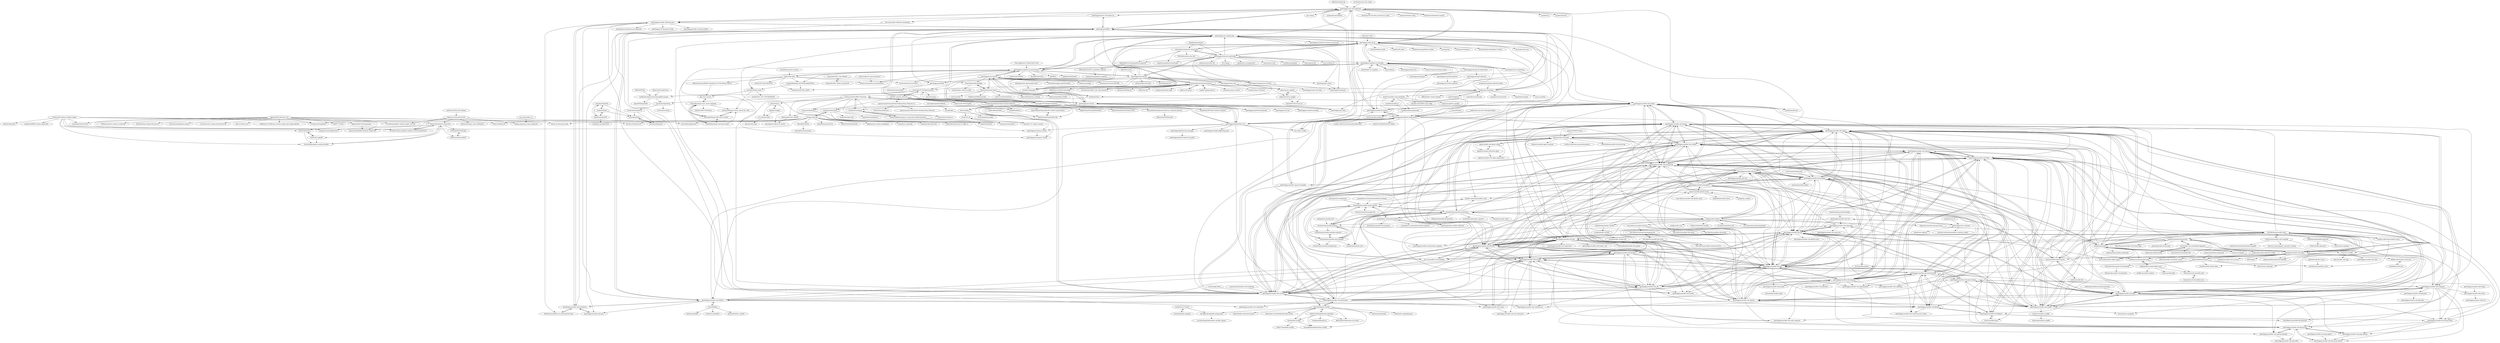 digraph G {
"geerlingguy/mac-dev-playbook" -> "geerlingguy/macos-virtualbox-vm" ["e"=1]
"geerlingguy/mac-dev-playbook" -> "geerlingguy/dotfiles"
"geerlingguy/mac-dev-playbook" -> "geerlingguy/ansible-for-devops" ["e"=1]
"geerlingguy/mac-dev-playbook" -> "geerlingguy/ansible-collection-mac"
"geerlingguy/mac-dev-playbook" -> "mas-cli/mas" ["e"=1]
"geerlingguy/mac-dev-playbook" -> "geerlingguy/ansible-vagrant-examples" ["e"=1]
"geerlingguy/mac-dev-playbook" -> "mathiasbynens/dotfiles" ["e"=1]
"geerlingguy/mac-dev-playbook" -> "geerlingguy/internet-pi"
"geerlingguy/mac-dev-playbook" -> "ansible/ansible-lint" ["e"=1]
"geerlingguy/mac-dev-playbook" -> "drduh/macOS-Security-and-Privacy-Guide" ["e"=1]
"geerlingguy/mac-dev-playbook" -> "donnemartin/dev-setup" ["e"=1]
"geerlingguy/mac-dev-playbook" -> "Homebrew/homebrew-bundle" ["e"=1]
"geerlingguy/mac-dev-playbook" -> "dev-sec/ansible-collection-hardening" ["e"=1]
"geerlingguy/mac-dev-playbook" -> "ansible/awx" ["e"=1]
"geerlingguy/mac-dev-playbook" -> "ansible/molecule" ["e"=1]
"sameersbn/docker-postgresql" -> "angstwad/docker.ubuntu" ["e"=1]
"nginx/ansible-role-nginx" -> "nginx/ansible-role-nginx-config"
"nginx/ansible-role-nginx" -> "geerlingguy/ansible-role-nginx"
"nginx/ansible-role-nginx" -> "nginxinc/ansible-collection-nginx"
"nginx/ansible-role-nginx" -> "geerlingguy/ansible-role-certbot"
"nginx/ansible-role-nginx" -> "dev-sec/ansible-ssh-hardening" ["e"=1]
"nginx/ansible-role-nginx" -> "willshersystems/ansible-sshd"
"nginx/ansible-role-nginx" -> "geerlingguy/ansible-role-mysql"
"nginx/ansible-role-nginx" -> "geerlingguy/ansible-role-postgresql"
"nginx/ansible-role-nginx" -> "ansible-community/ansible-vault" ["e"=1]
"nginx/ansible-role-nginx" -> "hispanico/ansible-nginx-revproxy"
"nginx/ansible-role-nginx" -> "geerlingguy/ansible-role-pip"
"nginx/ansible-role-nginx" -> "ANXS/postgresql"
"nginx/ansible-role-nginx" -> "ansible-collections/community.general" ["e"=1]
"nginx/ansible-role-nginx" -> "cloudalchemy/ansible-prometheus"
"nginx/ansible-role-nginx" -> "robertdebock/ansible-role-bootstrap" ["e"=1]
"sixeyed/diamol" -> "geerlingguy/ansible-for-kubernetes" ["e"=1]
"Homebrew/homebrew-bundle" -> "geerlingguy/mac-dev-playbook" ["e"=1]
"cloudalchemy/ansible-prometheus" -> "cloudalchemy/ansible-grafana"
"cloudalchemy/ansible-prometheus" -> "cloudalchemy/ansible-node-exporter"
"cloudalchemy/ansible-prometheus" -> "cloudalchemy/ansible-alertmanager"
"cloudalchemy/ansible-prometheus" -> "elastic/ansible-elasticsearch" ["e"=1]
"cloudalchemy/ansible-prometheus" -> "geerlingguy/ansible-role-postgresql"
"cloudalchemy/ansible-prometheus" -> "geerlingguy/ansible-role-certbot"
"cloudalchemy/ansible-prometheus" -> "geerlingguy/ansible-role-gitlab"
"cloudalchemy/ansible-prometheus" -> "prometheus-community/ansible"
"cloudalchemy/ansible-prometheus" -> "William-Yeh/ansible-prometheus" ["e"=1]
"cloudalchemy/ansible-prometheus" -> "nickjj/ansible-docker"
"cloudalchemy/ansible-prometheus" -> "prometheus/blackbox_exporter" ["e"=1]
"cloudalchemy/ansible-prometheus" -> "nginx/ansible-role-nginx"
"cloudalchemy/ansible-prometheus" -> "fboender/ansible-cmdb" ["e"=1]
"cloudalchemy/ansible-prometheus" -> "ansible-community/ansible-vault" ["e"=1]
"cloudalchemy/ansible-prometheus" -> "cloudalchemy/demo-site"
"cloudalchemy/ansible-node-exporter" -> "cloudalchemy/ansible-grafana"
"cloudalchemy/ansible-node-exporter" -> "cloudalchemy/ansible-prometheus"
"cloudalchemy/ansible-node-exporter" -> "cloudalchemy/ansible-alertmanager"
"cloudalchemy/ansible-node-exporter" -> "cloudalchemy/ansible-blackbox-exporter"
"cloudalchemy/ansible-node-exporter" -> "prometheus-community/ansible"
"cloudalchemy/ansible-node-exporter" -> "ansible-community/ansible-vault" ["e"=1]
"cloudalchemy/ansible-node-exporter" -> "cloudalchemy/ansible-pushgateway"
"cloudalchemy/ansible-node-exporter" -> "metalmatze/alertmanager-bot" ["e"=1]
"cloudalchemy/ansible-node-exporter" -> "geerlingguy/ansible-role-redis"
"geerlingguy/ansible-for-devops" -> "geerlingguy/mac-dev-playbook" ["e"=1]
"geerlingguy/ansible-for-devops" -> "geerlingguy/ansible-for-kubernetes" ["e"=1]
"geerlingguy/ansible-for-devops" -> "geerlingguy/ansible-role-docker" ["e"=1]
"willhallonline/docker-ansible" -> "cytopia/docker-ansible"
"willhallonline/docker-ansible" -> "riemers/ansible-gitlab-runner"
"geerlingguy/ansible-role-kubernetes" -> "geerlingguy/ansible-for-kubernetes"
"geerlingguy/ansible-role-kubernetes" -> "geerlingguy/ansible-role-security"
"geerlingguy/ansible-role-kubernetes" -> "geerlingguy/ansible-role-docker"
"geerlingguy/ansible-role-kubernetes" -> "kairen/kubeadm-ansible"
"geerlingguy/ansible-role-kubernetes" -> "geerlingguy/ansible-role-postgresql"
"geerlingguy/ansible-role-kubernetes" -> "geerlingguy/ansible-role-pip"
"geerlingguy/ansible-role-kubernetes" -> "geerlingguy/ansible-role-firewall"
"geerlingguy/ansible-role-kubernetes" -> "geerlingguy/ansible-role-haproxy"
"geerlingguy/ansible-role-kubernetes" -> "geerlingguy/ansible-role-mysql"
"geerlingguy/ansible-role-kubernetes" -> "geerlingguy/ansible-role-containerd"
"geerlingguy/ansible-role-kubernetes" -> "geerlingguy/ansible-role-nfs"
"geerlingguy/ansible-role-kubernetes" -> "geerlingguy/ansible-role-swap"
"geerlingguy/ansible-role-kubernetes" -> "geerlingguy/ansible-role-git"
"geerlingguy/ansible-role-kubernetes" -> "geerlingguy/ansible-role-ntp"
"geerlingguy/ansible-role-kubernetes" -> "geerlingguy/ansible-role-ansible"
"pikvm/ustreamer" -> "showmewebcam/showmewebcam" ["e"=1]
"geerlingguy/ansible-role-composer" -> "geerlingguy/ansible-role-php"
"geerlingguy/ansible-role-composer" -> "geerlingguy/ansible-role-php-versions"
"geerlingguy/ansible-role-composer" -> "geerlingguy/ansible-role-php-xdebug"
"geerlingguy/ansible-role-composer" -> "geerlingguy/ansible-role-git"
"geerlingguy/ansible-role-composer" -> "geerlingguy/ansible-role-php-mysql"
"geerlingguy/ansible-role-composer" -> "geerlingguy/ansible-role-nodejs"
"geerlingguy/ansible-role-composer" -> "geerlingguy/ansible-role-memcached"
"geerlingguy/ansible-role-composer" -> "geerlingguy/ansible-role-apache-php-fpm"
"geerlingguy/ansible-role-composer" -> "geerlingguy/ansible-role-php-memcached"
"geerlingguy/ansible-role-composer" -> "geerlingguy/ansible-role-php-pecl"
"geerlingguy/ansible-role-composer" -> "geerlingguy/ansible-role-drush"
"do-community/ansible-playbooks" -> "nickjj/ansible-docker" ["e"=1]
"silvanmelchior/RPi_Cam_Web_Interface" -> "showmewebcam/showmewebcam" ["e"=1]
"DavidWittman/ansible-redis" -> "ANXS/postgresql"
"DavidWittman/ansible-redis" -> "jdauphant/ansible-role-nginx"
"DavidWittman/ansible-redis" -> "geerlingguy/ansible-role-redis"
"DavidWittman/ansible-redis" -> "elastic/ansible-elasticsearch" ["e"=1]
"DavidWittman/ansible-redis" -> "UnderGreen/ansible-role-mongodb"
"DavidWittman/ansible-redis" -> "geerlingguy/ansible-role-nodejs"
"DavidWittman/ansible-redis" -> "rvm/rvm1-ansible"
"DavidWittman/ansible-redis" -> "geerlingguy/ansible-role-nginx"
"DavidWittman/ansible-redis" -> "ansible-collections/ansible-consul" ["e"=1]
"DavidWittman/ansible-redis" -> "geerlingguy/ansible-role-mysql"
"DavidWittman/ansible-redis" -> "Mayeu/ansible-playbook-rabbitmq" ["e"=1]
"DavidWittman/ansible-redis" -> "geerlingguy/ansible-role-php"
"DavidWittman/ansible-redis" -> "Stouts/Stouts.openvpn" ["e"=1]
"DavidWittman/ansible-redis" -> "nickhammond/ansible-logrotate"
"DavidWittman/ansible-redis" -> "thefinn93/ansible-letsencrypt"
"geerlingguy/ansible-role-mysql" -> "geerlingguy/ansible-role-php"
"geerlingguy/ansible-role-mysql" -> "geerlingguy/ansible-role-nginx"
"geerlingguy/ansible-role-mysql" -> "geerlingguy/ansible-role-apache"
"geerlingguy/ansible-role-mysql" -> "geerlingguy/ansible-role-postgresql"
"geerlingguy/ansible-role-mysql" -> "geerlingguy/ansible-role-firewall"
"geerlingguy/ansible-role-mysql" -> "geerlingguy/ansible-role-git"
"geerlingguy/ansible-role-mysql" -> "geerlingguy/ansible-role-docker"
"geerlingguy/ansible-role-mysql" -> "geerlingguy/ansible-role-certbot"
"geerlingguy/ansible-role-mysql" -> "geerlingguy/ansible-role-security"
"geerlingguy/ansible-role-mysql" -> "geerlingguy/ansible-role-nodejs"
"geerlingguy/ansible-role-mysql" -> "geerlingguy/ansible-role-composer"
"geerlingguy/ansible-role-mysql" -> "geerlingguy/ansible-role-jenkins"
"geerlingguy/ansible-role-mysql" -> "geerlingguy/ansible-role-ntp"
"geerlingguy/ansible-role-mysql" -> "geerlingguy/ansible-role-redis"
"geerlingguy/ansible-role-mysql" -> "geerlingguy/ansible-role-nfs"
"geerlingguy/ansible-role-jenkins" -> "geerlingguy/ansible-role-java"
"geerlingguy/ansible-role-jenkins" -> "geerlingguy/ansible-role-nginx"
"geerlingguy/ansible-role-jenkins" -> "geerlingguy/ansible-role-mysql"
"geerlingguy/ansible-role-jenkins" -> "ICTO/ansible-jenkins"
"geerlingguy/ansible-role-jenkins" -> "geerlingguy/ansible-role-git"
"geerlingguy/ansible-role-jenkins" -> "geerlingguy/ansible-role-docker"
"geerlingguy/ansible-role-jenkins" -> "emmetog/ansible-jenkins"
"geerlingguy/ansible-role-jenkins" -> "geerlingguy/ansible-role-postgresql"
"geerlingguy/ansible-role-jenkins" -> "geerlingguy/ansible-role-gitlab"
"geerlingguy/ansible-role-jenkins" -> "geerlingguy/ansible-role-php"
"geerlingguy/ansible-role-jenkins" -> "geerlingguy/ansible-role-nodejs"
"geerlingguy/ansible-role-jenkins" -> "geerlingguy/ansible-role-firewall"
"geerlingguy/ansible-role-jenkins" -> "geerlingguy/ansible-role-ntp"
"geerlingguy/ansible-role-jenkins" -> "geerlingguy/ansible-vagrant-examples" ["e"=1]
"geerlingguy/ansible-role-jenkins" -> "geerlingguy/ansible-role-kibana"
"ANXS/postgresql" -> "DavidWittman/ansible-redis"
"ANXS/postgresql" -> "geerlingguy/ansible-role-postgresql"
"ANXS/postgresql" -> "jdauphant/ansible-role-nginx"
"ANXS/postgresql" -> "geerlingguy/ansible-role-redis"
"ANXS/postgresql" -> "geerlingguy/ansible-role-nginx"
"ANXS/postgresql" -> "rvm/rvm1-ansible"
"ANXS/postgresql" -> "geerlingguy/ansible-role-nodejs"
"ANXS/postgresql" -> "willshersystems/ansible-sshd"
"ANXS/postgresql" -> "ansistrano/deploy" ["e"=1]
"ANXS/postgresql" -> "geerlingguy/ansible-role-jenkins"
"ANXS/postgresql" -> "galaxyproject/ansible-postgresql"
"ANXS/postgresql" -> "geerlingguy/ansible-role-mysql"
"ANXS/postgresql" -> "dj-wasabi/ansible-zabbix-agent" ["e"=1]
"ANXS/postgresql" -> "thefinn93/ansible-letsencrypt"
"ANXS/postgresql" -> "geerlingguy/ansible-role-apache"
"pablokbs/peladonerd" -> "maxandersen/internet-monitoring" ["e"=1]
"pablokbs/peladonerd" -> "geerlingguy/internet-monitoring" ["e"=1]
"josegonzalez/python-github-backup" -> "cooperspencer/gickup" ["e"=1]
"geerlingguy/ansible-role-java" -> "geerlingguy/ansible-role-elasticsearch"
"geerlingguy/ansible-role-java" -> "geerlingguy/ansible-role-ntp"
"geerlingguy/ansible-role-java" -> "geerlingguy/ansible-role-jenkins"
"geerlingguy/ansible-role-java" -> "geerlingguy/ansible-role-pip"
"geerlingguy/ansible-role-java" -> "geerlingguy/ansible-role-git"
"geerlingguy/ansible-role-java" -> "geerlingguy/ansible-role-ansible"
"geerlingguy/ansible-role-java" -> "geerlingguy/ansible-role-kibana"
"geerlingguy/ansible-role-java" -> "geerlingguy/ansible-role-logstash"
"geerlingguy/ansible-role-java" -> "geerlingguy/ansible-role-firewall"
"geerlingguy/ansible-role-java" -> "geerlingguy/ansible-role-solr"
"geerlingguy/ansible-role-java" -> "geerlingguy/ansible-role-postgresql"
"geerlingguy/ansible-role-java" -> "geerlingguy/ansible-role-filebeat"
"geerlingguy/ansible-role-java" -> "geerlingguy/ansible-role-security"
"geerlingguy/ansible-role-java" -> "geerlingguy/ansible-role-nginx"
"geerlingguy/ansible-role-java" -> "geerlingguy/ansible-role-repo-epel"
"geerlingguy/ansible-role-gitlab" -> "riemers/ansible-gitlab-runner"
"geerlingguy/ansible-role-gitlab" -> "geerlingguy/ansible-role-postgresql"
"geerlingguy/ansible-role-gitlab" -> "geerlingguy/ansible-role-nginx"
"geerlingguy/ansible-role-gitlab" -> "geerlingguy/ansible-role-firewall"
"geerlingguy/ansible-role-gitlab" -> "geerlingguy/ansible-role-security"
"geerlingguy/ansible-role-gitlab" -> "geerlingguy/ansible-role-ntp"
"geerlingguy/ansible-role-gitlab" -> "geerlingguy/ansible-role-apache"
"geerlingguy/ansible-role-gitlab" -> "geerlingguy/ansible-role-certbot"
"geerlingguy/ansible-role-gitlab" -> "geerlingguy/ansible-role-git"
"geerlingguy/ansible-role-gitlab" -> "geerlingguy/ansible-role-jenkins"
"geerlingguy/ansible-role-gitlab" -> "geerlingguy/ansible-role-nodejs"
"geerlingguy/ansible-role-gitlab" -> "geerlingguy/ansible-role-mysql"
"geerlingguy/ansible-role-gitlab" -> "geerlingguy/ansible-role-redis"
"geerlingguy/ansible-role-gitlab" -> "geerlingguy/ansible-role-java"
"geerlingguy/ansible-role-gitlab" -> "geerlingguy/ansible-role-php"
"jdauphant/ansible-role-nginx" -> "jdauphant/ansible-role-ssl-certs"
"jdauphant/ansible-role-nginx" -> "geerlingguy/ansible-role-nginx"
"jdauphant/ansible-role-nginx" -> "ANXS/postgresql"
"jdauphant/ansible-role-nginx" -> "geerlingguy/ansible-role-php"
"jdauphant/ansible-role-nginx" -> "DavidWittman/ansible-redis"
"jdauphant/ansible-role-nginx" -> "thefinn93/ansible-letsencrypt"
"jdauphant/ansible-role-nginx" -> "angstwad/docker.ubuntu"
"jdauphant/ansible-role-nginx" -> "willshersystems/ansible-sshd"
"jdauphant/ansible-role-nginx" -> "dev-sec/ansible-ssh-hardening" ["e"=1]
"jdauphant/ansible-role-nginx" -> "dj-wasabi/ansible-zabbix-agent" ["e"=1]
"jdauphant/ansible-role-nginx" -> "geerlingguy/ansible-role-jenkins"
"jdauphant/ansible-role-nginx" -> "Mayeu/ansible-playbook-rabbitmq" ["e"=1]
"jdauphant/ansible-role-nginx" -> "William-Yeh/ansible-oracle-java"
"jdauphant/ansible-role-nginx" -> "elastic/ansible-elasticsearch" ["e"=1]
"jdauphant/ansible-role-nginx" -> "ANXS/nginx"
"antmicro/jetson-nano-baseboard" -> "antmicro/scalenode-cm4-baseboard" ["e"=1]
"cloudalchemy/ansible-grafana" -> "cloudalchemy/ansible-prometheus"
"cloudalchemy/ansible-grafana" -> "cloudalchemy/ansible-alertmanager"
"cloudalchemy/ansible-grafana" -> "cloudalchemy/ansible-node-exporter"
"cloudalchemy/ansible-grafana" -> "cloudalchemy/ansible-blackbox-exporter"
"cloudalchemy/ansible-grafana" -> "geerlingguy/ansible-role-postgresql"
"cloudalchemy/ansible-grafana" -> "cloudalchemy/demo-site"
"cloudalchemy/ansible-grafana" -> "geerlingguy/ansible-role-kibana"
"motdotla/ansible-pi" -> "garthvh/ansible-raspi-playbooks"
"motdotla/ansible-pi" -> "Condla/ansible-playground"
"geerlingguy/ansible-vagrant-examples" -> "geerlingguy/mac-dev-playbook" ["e"=1]
"geerlingguy/ansible-vagrant-examples" -> "geerlingguy/ansible-role-security" ["e"=1]
"geerlingguy/ansible-vagrant-examples" -> "geerlingguy/ansible-role-jenkins" ["e"=1]
"gabrie30/ghorg" -> "cooperspencer/gickup" ["e"=1]
"GaudiLabs/OpenLaserScanningMicroscope" -> "GaudiLabs/OpenDrop"
"GaudiLabs/OpenLaserScanningMicroscope" -> "OpenAFM/OpenAFM"
"geerlingguy/ansible-role-firewall" -> "geerlingguy/ansible-role-security"
"geerlingguy/ansible-role-firewall" -> "geerlingguy/ansible-role-git"
"geerlingguy/ansible-role-firewall" -> "geerlingguy/ansible-role-ntp"
"geerlingguy/ansible-role-firewall" -> "geerlingguy/ansible-role-nginx"
"geerlingguy/ansible-role-firewall" -> "geerlingguy/ansible-role-pip"
"geerlingguy/ansible-role-firewall" -> "geerlingguy/ansible-role-ansible"
"geerlingguy/ansible-role-firewall" -> "geerlingguy/ansible-role-mysql"
"geerlingguy/ansible-role-firewall" -> "geerlingguy/ansible-role-certbot"
"geerlingguy/ansible-role-firewall" -> "geerlingguy/ansible-role-java"
"geerlingguy/ansible-role-firewall" -> "geerlingguy/ansible-role-nfs"
"geerlingguy/ansible-role-firewall" -> "geerlingguy/ansible-role-postgresql"
"geerlingguy/ansible-role-firewall" -> "geerlingguy/ansible-role-apache"
"geerlingguy/ansible-role-firewall" -> "dev-sec/ansible-ssh-hardening" ["e"=1]
"geerlingguy/ansible-role-firewall" -> "geerlingguy/ansible-role-logstash"
"geerlingguy/ansible-role-firewall" -> "geerlingguy/ansible-role-backup"
"ThomasKaiser/Knowledge" -> "pymumu/fan-control-rock5b" ["e"=1]
"ThomasKaiser/Knowledge" -> "ThomasKaiser/sbc-bench"
"angstwad/docker.ubuntu" -> "mattfinlayson/ansible-consul"
"angstwad/docker.ubuntu" -> "ICTO/ansible-jenkins"
"angstwad/docker.ubuntu" -> "jdauphant/ansible-role-nginx"
"angstwad/docker.ubuntu" -> "ansible/ansible-docker-base" ["e"=1]
"angstwad/docker.ubuntu" -> "Stouts/Stouts.openvpn" ["e"=1]
"angstwad/docker.ubuntu" -> "thevkozlovsky/ansible-cloud-hosting"
"jnv/ansible-role-unattended-upgrades" -> "weareinteractive/ansible-ufw"
"jnv/ansible-role-unattended-upgrades" -> "Oefenweb/ansible-postfix"
"jnv/ansible-role-unattended-upgrades" -> "thefinn93/ansible-letsencrypt"
"jnv/ansible-role-unattended-upgrades" -> "hifis-net/ansible-collection-toolkit"
"alexellis/k8s-on-raspbian" -> "geerlingguy/raspberry-pi-dramble" ["e"=1]
"ThomasKaiser/sbc-bench" -> "ThomasKaiser/Knowledge"
"ThomasKaiser/sbc-bench" -> "wtarreau/mhz"
"ThomasKaiser/sbc-bench" -> "turing-machines/BMC-Firmware"
"ThomasKaiser/sbc-bench" -> "edk2-porting/edk2-rk3588" ["e"=1]
"ThomasKaiser/sbc-bench" -> "geerlingguy/sbc-reviews"
"ThomasKaiser/sbc-bench" -> "TheRemote/PiBenchmarks"
"ThomasKaiser/sbc-bench" -> "starfive-tech/VisionFive2" ["e"=1]
"ThomasKaiser/sbc-bench" -> "Joshua-Riek/ubuntu-rockchip" ["e"=1]
"carlosedp/cluster-monitoring" -> "geerlingguy/raspberry-pi-dramble" ["e"=1]
"carlosedp/cluster-monitoring" -> "geerlingguy/ansible-for-kubernetes" ["e"=1]
"geerlingguy/ansible-role-nfs" -> "geerlingguy/ansible-role-ntp"
"geerlingguy/ansible-role-nfs" -> "geerlingguy/ansible-role-pip"
"geerlingguy/ansible-role-nfs" -> "geerlingguy/ansible-role-ansible"
"geerlingguy/ansible-role-nfs" -> "geerlingguy/ansible-role-samba"
"geerlingguy/ansible-role-nfs" -> "geerlingguy/ansible-role-git"
"geerlingguy/ansible-role-nfs" -> "geerlingguy/ansible-role-firewall"
"geerlingguy/ansible-role-nfs" -> "geerlingguy/ansible-role-haproxy"
"geerlingguy/ansible-role-nfs" -> "geerlingguy/ansible-role-elasticsearch"
"geerlingguy/ansible-role-nfs" -> "geerlingguy/ansible-role-kibana"
"geerlingguy/ansible-role-nfs" -> "geerlingguy/ansible-role-raspberry-pi"
"geerlingguy/ansible-role-nfs" -> "geerlingguy/ansible-role-security"
"geerlingguy/ansible-role-nfs" -> "geerlingguy/ansible-role-logstash"
"geerlingguy/ansible-role-nfs" -> "geerlingguy/ansible-role-backup"
"geerlingguy/ansible-role-nfs" -> "geerlingguy/ansible-role-repo-epel"
"geerlingguy/ansible-role-nfs" -> "geerlingguy/ansible-role-node_exporter"
"geerlingguy/ansible-role-nginx" -> "geerlingguy/ansible-role-certbot"
"geerlingguy/ansible-role-nginx" -> "geerlingguy/ansible-role-php"
"geerlingguy/ansible-role-nginx" -> "geerlingguy/ansible-role-mysql"
"geerlingguy/ansible-role-nginx" -> "geerlingguy/ansible-role-firewall"
"geerlingguy/ansible-role-nginx" -> "geerlingguy/ansible-role-apache"
"geerlingguy/ansible-role-nginx" -> "geerlingguy/ansible-role-nodejs"
"geerlingguy/ansible-role-nginx" -> "geerlingguy/ansible-role-postgresql"
"geerlingguy/ansible-role-nginx" -> "geerlingguy/ansible-role-redis"
"geerlingguy/ansible-role-nginx" -> "geerlingguy/ansible-role-ntp"
"geerlingguy/ansible-role-nginx" -> "nginx/ansible-role-nginx"
"geerlingguy/ansible-role-nginx" -> "geerlingguy/ansible-role-git"
"geerlingguy/ansible-role-nginx" -> "geerlingguy/ansible-role-security"
"geerlingguy/ansible-role-nginx" -> "jdauphant/ansible-role-nginx"
"geerlingguy/ansible-role-nginx" -> "geerlingguy/ansible-role-jenkins"
"geerlingguy/ansible-role-nginx" -> "geerlingguy/ansible-role-composer"
"geerlingguy/dotfiles" -> "geerlingguy/ansible-role-dotfiles"
"geerlingguy/dotfiles" -> "geerlingguy/ansible-collection-mac"
"geerlingguy/dotfiles" -> "geerlingguy/mac-dev-playbook"
"geerlingguy/dotfiles" -> "geerlingguy/kubernetes-101"
"geerlingguy/dotfiles" -> "geerlingguy/ansible-role-mas"
"geerlingguy/dotfiles" -> "geerlingguy/ansible-role-homebrew"
"geerlingguy/dotfiles" -> "geerlingguy/temperature-monitor"
"geerlingguy/dotfiles" -> "geerlingguy/macos-virtualbox-vm" ["e"=1]
"geerlingguy/dotfiles" -> "geerlingguy/ansible-role-security"
"geerlingguy/dotfiles" -> "geerlingguy/ansible-role-firewall"
"geerlingguy/dotfiles" -> "geerlingguy/ansible-requirements-updater"
"geerlingguy/dotfiles" -> "geerlingguy/youtube"
"geerlingguy/dotfiles" -> "geerlingguy/ansible-for-kubernetes"
"geerlingguy/dotfiles" -> "geerlingguy/ansible-role-certbot"
"geerlingguy/dotfiles" -> "geerlingguy/my-backup-plan"
"ozel/DIY_particle_detector" -> "OpenGammaProject/Open-Gamma-Detector"
"ozel/DIY_particle_detector" -> "spenceraxani/CosmicWatch-Desktop-Muon-Detector-v2"
"ozel/DIY_particle_detector" -> "timbk/BetaBoard"
"ozel/DIY_particle_detector" -> "MarcinWachowiak/semiconductor-radiation-detector"
"ozel/DIY_particle_detector" -> "leswright1977/PySpectrometer"
"ozel/DIY_particle_detector" -> "leswright1977/PySpectrometer2"
"ozel/DIY_particle_detector" -> "sandialabs/InterSpec"
"geerlingguy/awx-container" -> "geerlingguy/ansible-role-awx"
"geerlingguy/awx-container" -> "network-automation/ansible_inventory_report" ["e"=1]
"geerlingguy/awx-container" -> "autops/awx-migrate"
"sandialabs/InterSpec" -> "sandialabs/SpecUtils"
"sandialabs/InterSpec" -> "Am6er/BecqMoni"
"sandialabs/InterSpec" -> "cdump/radiacode"
"sandialabs/InterSpec" -> "sandialabs/SandiaDecay"
"geerlingguy/ansible-role-nodejs" -> "geerlingguy/ansible-role-php"
"geerlingguy/ansible-role-nodejs" -> "geerlingguy/ansible-role-git"
"geerlingguy/ansible-role-nodejs" -> "geerlingguy/ansible-role-composer"
"geerlingguy/ansible-role-nodejs" -> "geerlingguy/ansible-role-nginx"
"geerlingguy/ansible-role-nodejs" -> "geerlingguy/ansible-role-redis"
"geerlingguy/ansible-role-nodejs" -> "geerlingguy/ansible-role-ntp"
"geerlingguy/ansible-role-nodejs" -> "geerlingguy/ansible-role-php-versions"
"geerlingguy/ansible-role-nodejs" -> "geerlingguy/ansible-role-apache"
"geerlingguy/ansible-role-nodejs" -> "geerlingguy/ansible-role-mysql"
"geerlingguy/ansible-role-nodejs" -> "geerlingguy/ansible-role-postgresql"
"geerlingguy/ansible-role-nodejs" -> "Stouts/Stouts.mongodb"
"geerlingguy/ansible-role-nodejs" -> "geerlingguy/ansible-role-java"
"geerlingguy/ansible-role-nodejs" -> "kamaln7/ansible-swapfile"
"geerlingguy/ansible-role-nodejs" -> "geerlingguy/ansible-role-certbot"
"geerlingguy/ansible-role-nodejs" -> "geerlingguy/ansible-role-repo-epel"
"spenceraxani/CosmicWatch-Desktop-Muon-Detector-v2" -> "spenceraxani/CosmicWatch-Desktop-Muon-Detector"
"spenceraxani/CosmicWatch-Desktop-Muon-Detector-v2" -> "ozel/DIY_particle_detector"
"spenceraxani/CosmicWatch-Desktop-Muon-Detector-v2" -> "MuonPi/muondetector"
"geerlingguy/ansible-role-swap" -> "geerlingguy/ansible-role-pip"
"geerlingguy/ansible-role-swap" -> "geerlingguy/ansible-role-ssh-chroot-jail"
"geerlingguy/ansible-role-swap" -> "geerlingguy/ansible-role-ansible"
"geerlingguy/ansible-role-repo-epel" -> "geerlingguy/ansible-role-repo-remi"
"geerlingguy/ansible-role-repo-epel" -> "geerlingguy/ansible-role-ntp"
"geerlingguy/ansible-role-repo-epel" -> "geerlingguy/ansible-role-git"
"geerlingguy/ansible-role-repo-epel" -> "geerlingguy/ansible-role-ansible"
"geerlingguy/ansible-role-redis" -> "geerlingguy/ansible-role-memcached"
"geerlingguy/ansible-role-redis" -> "geerlingguy/ansible-role-elasticsearch"
"geerlingguy/ansible-role-redis" -> "geerlingguy/ansible-role-git"
"geerlingguy/ansible-role-redis" -> "geerlingguy/ansible-role-nodejs"
"geerlingguy/ansible-role-redis" -> "geerlingguy/ansible-role-php"
"geerlingguy/ansible-role-redis" -> "geerlingguy/ansible-role-logstash"
"geerlingguy/ansible-role-redis" -> "geerlingguy/ansible-role-nginx"
"geerlingguy/ansible-role-redis" -> "geerlingguy/ansible-role-haproxy"
"geerlingguy/ansible-role-redis" -> "geerlingguy/ansible-role-filebeat"
"geerlingguy/ansible-role-redis" -> "geerlingguy/ansible-role-postgresql"
"geerlingguy/ansible-role-redis" -> "geerlingguy/ansible-role-ntp"
"geerlingguy/ansible-role-redis" -> "geerlingguy/ansible-role-kibana"
"geerlingguy/ansible-role-redis" -> "geerlingguy/ansible-role-ansible"
"geerlingguy/ansible-role-redis" -> "geerlingguy/ansible-role-composer"
"geerlingguy/ansible-role-redis" -> "geerlingguy/ansible-role-rabbitmq"
"singleplatform-eng/ansible-users" -> "willshersystems/ansible-sshd"
"singleplatform-eng/ansible-users" -> "holms/ansible-fqdn"
"singleplatform-eng/ansible-users" -> "weareinteractive/ansible-sudo"
"singleplatform-eng/ansible-users" -> "ahuffman/ansible-sudoers"
"ansible/tower-cli" -> "geerlingguy/awx-container" ["e"=1]
"geerlingguy/ansible-role-apache" -> "geerlingguy/ansible-role-php"
"geerlingguy/ansible-role-apache" -> "geerlingguy/ansible-role-mysql"
"geerlingguy/ansible-role-apache" -> "geerlingguy/ansible-role-nginx"
"geerlingguy/ansible-role-apache" -> "geerlingguy/ansible-role-apache-php-fpm"
"geerlingguy/ansible-role-apache" -> "geerlingguy/ansible-role-git"
"geerlingguy/ansible-role-apache" -> "geerlingguy/ansible-role-php-mysql"
"geerlingguy/ansible-role-apache" -> "geerlingguy/ansible-role-firewall"
"geerlingguy/ansible-role-apache" -> "geerlingguy/ansible-role-repo-epel"
"geerlingguy/ansible-role-apache" -> "geerlingguy/ansible-role-composer"
"geerlingguy/ansible-role-apache" -> "geerlingguy/ansible-role-nodejs"
"geerlingguy/ansible-role-apache" -> "geerlingguy/ansible-role-postgresql"
"geerlingguy/ansible-role-apache" -> "geerlingguy/ansible-role-ntp"
"geerlingguy/ansible-role-apache" -> "geerlingguy/ansible-role-php-versions"
"geerlingguy/ansible-role-apache" -> "geerlingguy/ansible-role-java"
"geerlingguy/ansible-role-apache" -> "geerlingguy/ansible-role-logstash"
"geerlingguy/ansible-for-kubernetes" -> "geerlingguy/ansible-role-kubernetes"
"geerlingguy/ansible-for-kubernetes" -> "geerlingguy/kubernetes-101"
"geerlingguy/ansible-for-kubernetes" -> "geerlingguy/ansible-for-devops" ["e"=1]
"geerlingguy/ansible-for-kubernetes" -> "geerlingguy/ansible-role-security"
"geerlingguy/ansible-for-kubernetes" -> "geerlingguy/ansible-role-docker"
"geerlingguy/ansible-for-kubernetes" -> "ansible-collections/community.kubernetes" ["e"=1]
"geerlingguy/ansible-for-kubernetes" -> "kairen/kubeadm-ansible"
"geerlingguy/ansible-for-kubernetes" -> "k3s-io/k3s-ansible" ["e"=1]
"geerlingguy/ansible-for-kubernetes" -> "geerlingguy/ansible-role-mysql"
"geerlingguy/ansible-for-kubernetes" -> "geerlingguy/ansible-role-firewall"
"geerlingguy/ansible-for-kubernetes" -> "geerlingguy/ansible-role-dotfiles"
"geerlingguy/ansible-for-kubernetes" -> "geerlingguy/ansible-role-postgresql"
"geerlingguy/ansible-for-kubernetes" -> "geerlingguy/ansible-role-jenkins"
"geerlingguy/ansible-for-kubernetes" -> "ndom91/AnsibleFest2020-Slides" ["e"=1]
"geerlingguy/ansible-for-kubernetes" -> "geerlingguy/ansible-role-nfs"
"geerlingguy/ansible-role-awx" -> "geerlingguy/awx-container"
"geerlingguy/ansible-role-awx" -> "geerlingguy/ansible-role-ansible"
"geerlingguy/ansible-role-awx" -> "geerlingguy/ansible-role-git"
"geerlingguy/ansible-role-awx" -> "geerlingguy/ansible-role-repo-epel"
"geerlingguy/ansible-role-php" -> "geerlingguy/ansible-role-composer"
"geerlingguy/ansible-role-php" -> "geerlingguy/ansible-role-mysql"
"geerlingguy/ansible-role-php" -> "geerlingguy/ansible-role-apache"
"geerlingguy/ansible-role-php" -> "geerlingguy/ansible-role-nginx"
"geerlingguy/ansible-role-php" -> "geerlingguy/ansible-role-php-versions"
"geerlingguy/ansible-role-php" -> "geerlingguy/ansible-role-nodejs"
"geerlingguy/ansible-role-php" -> "geerlingguy/ansible-role-git"
"geerlingguy/ansible-role-php" -> "geerlingguy/ansible-role-php-mysql"
"geerlingguy/ansible-role-php" -> "geerlingguy/ansible-role-memcached"
"geerlingguy/ansible-role-php" -> "geerlingguy/ansible-role-redis"
"geerlingguy/ansible-role-php" -> "geerlingguy/ansible-role-apache-php-fpm"
"geerlingguy/ansible-role-php" -> "geerlingguy/ansible-role-elasticsearch"
"geerlingguy/ansible-role-php" -> "geerlingguy/ansible-role-php-xdebug"
"geerlingguy/ansible-role-php" -> "geerlingguy/ansible-role-certbot"
"geerlingguy/ansible-role-php" -> "geerlingguy/ansible-role-postgresql"
"geerlingguy/ansible-role-ntp" -> "geerlingguy/ansible-role-pip"
"geerlingguy/ansible-role-ntp" -> "geerlingguy/ansible-role-git"
"geerlingguy/ansible-role-ntp" -> "geerlingguy/ansible-role-nfs"
"geerlingguy/ansible-role-ntp" -> "geerlingguy/ansible-role-ansible"
"geerlingguy/ansible-role-ntp" -> "geerlingguy/ansible-role-firewall"
"geerlingguy/ansible-role-ntp" -> "geerlingguy/ansible-role-repo-epel"
"geerlingguy/ansible-role-ntp" -> "geerlingguy/ansible-role-security"
"geerlingguy/ansible-role-ntp" -> "geerlingguy/ansible-role-java"
"geerlingguy/ansible-role-ntp" -> "geerlingguy/ansible-role-postfix"
"geerlingguy/ansible-role-ntp" -> "geerlingguy/ansible-role-logstash"
"geerlingguy/ansible-role-ntp" -> "geerlingguy/ansible-role-nginx"
"geerlingguy/ansible-role-ntp" -> "geerlingguy/ansible-role-haproxy"
"geerlingguy/ansible-role-ntp" -> "geerlingguy/ansible-role-elasticsearch"
"geerlingguy/ansible-role-ntp" -> "geerlingguy/ansible-role-redis"
"geerlingguy/ansible-role-ntp" -> "geerlingguy/ansible-role-samba"
"prometheus-msteams/prometheus-msteams" -> "cloudalchemy/ansible-node-exporter" ["e"=1]
"geerlingguy/drupal-for-kubernetes" -> "geerlingguy/drupal-operator"
"geerlingguy/drupal-for-kubernetes" -> "geerlingguy/drupal-pi"
"cytopia/docker-ansible" -> "cytopia/docker-ansible-lint"
"geerlingguy/ansible-role-git" -> "geerlingguy/ansible-role-pip"
"geerlingguy/ansible-role-git" -> "geerlingguy/ansible-role-memcached"
"geerlingguy/ansible-role-git" -> "geerlingguy/ansible-role-firewall"
"geerlingguy/ansible-role-git" -> "geerlingguy/ansible-role-ansible"
"geerlingguy/ansible-role-git" -> "geerlingguy/ansible-role-ntp"
"geerlingguy/ansible-role-git" -> "geerlingguy/ansible-role-php-mysql"
"geerlingguy/ansible-role-git" -> "geerlingguy/ansible-role-composer"
"geerlingguy/ansible-role-git" -> "geerlingguy/ansible-role-backup"
"geerlingguy/ansible-role-git" -> "geerlingguy/ansible-role-nodejs"
"geerlingguy/ansible-role-git" -> "geerlingguy/ansible-role-php"
"geerlingguy/ansible-role-git" -> "geerlingguy/ansible-role-redis"
"geerlingguy/ansible-role-git" -> "geerlingguy/ansible-role-samba"
"geerlingguy/ansible-role-git" -> "geerlingguy/ansible-role-kibana"
"geerlingguy/ansible-role-git" -> "geerlingguy/ansible-role-github-users"
"geerlingguy/ansible-role-git" -> "geerlingguy/ansible-role-security"
"rvm/rvm1-ansible" -> "geerlingguy/ansible-role-ruby"
"rvm/rvm1-ansible" -> "radar/ansible-rails-app"
"maxandersen/internet-monitoring" -> "vegasbrianc/github-monitoring" ["e"=1]
"maxandersen/internet-monitoring" -> "geerlingguy/internet-monitoring"
"maxandersen/internet-monitoring" -> "RiFi2k/dockerize-your-dev"
"maxandersen/internet-monitoring" -> "geerlingguy/internet-pi"
"maxandersen/internet-monitoring" -> "MiguelNdeCarvalho/speedtest-exporter"
"cloudalchemy/ansible-alertmanager" -> "cloudalchemy/ansible-grafana"
"cloudalchemy/ansible-alertmanager" -> "cloudalchemy/ansible-blackbox-exporter"
"cloudalchemy/ansible-alertmanager" -> "cloudalchemy/ansible-prometheus"
"cloudalchemy/ansible-alertmanager" -> "cloudalchemy/ansible-node-exporter"
"cloudalchemy/ansible-alertmanager" -> "cloudalchemy/ansible-pushgateway"
"cloudalchemy/ansible-alertmanager" -> "cloudalchemy/demo-site"
"lean-delivery/ansible-lint-rules" -> "lean-delivery/ansible-molecule-drivers"
"lean-delivery/ansible-lint-rules" -> "lean-delivery/ansible-development-kit"
"geerlingguy/ansible-role-drush" -> "geerlingguy/acquia-cloud-vm"
"geerlingguy/drupal-operator" -> "geerlingguy/mcrouter-operator"
"cloudalchemy/ansible-blackbox-exporter" -> "cloudalchemy/ansible-alertmanager"
"geerlingguy/ansible-role-phpmyadmin" -> "geerlingguy/ansible-role-php-mysql"
"geerlingguy/ansible-role-php-mysql" -> "geerlingguy/ansible-role-php-memcached"
"geerlingguy/ansible-role-php-mysql" -> "geerlingguy/ansible-role-php-redis"
"geerlingguy/ansible-role-php-mysql" -> "geerlingguy/ansible-role-apache-php-fpm"
"geerlingguy/ansible-role-php-mysql" -> "geerlingguy/ansible-role-php-xdebug"
"geerlingguy/ansible-role-php-xdebug" -> "geerlingguy/ansible-role-php-memcached"
"geerlingguy/ansible-role-php-xdebug" -> "geerlingguy/ansible-role-php-mysql"
"hisashin/NinjaPCR" -> "hisashin/qNinja"
"hisashin/NinjaPCR" -> "chaibio/chaipcr"
"hisashin/NinjaPCR" -> "jperfetto/OpenPCR"
"lean-delivery/ansible-role-java" -> "lean-delivery/ansible-role-docker"
"lean-delivery/ansible-role-java" -> "lean-delivery/ansible-development-kit"
"lean-delivery/ansible-role-java" -> "lean-delivery/ansible-role-mysql"
"geerlingguy/ansible-role-php-pecl" -> "geerlingguy/ansible-role-php-pear"
"geerlingguy/ansible-role-postfix" -> "mrlesmithjr/ansible-squid"
"MarcinWachowiak/semiconductor-radiation-detector" -> "lukeweston/PINDetector"
"lean-delivery/ansible-development-kit" -> "lean-delivery/ansible-molecule-drivers"
"lean-delivery/ansible-development-kit" -> "lean-delivery/ansible-lint-rules"
"maxbbraun/pisight" -> "showmewebcam/showmewebcam"
"showmewebcam/showmewebcam" -> "geerlingguy/pi-webcam"
"showmewebcam/showmewebcam" -> "peterbay/uvc-gadget"
"showmewebcam/showmewebcam" -> "maxbbraun/pisight"
"showmewebcam/showmewebcam" -> "climberhunt/uvc-gadget"
"showmewebcam/showmewebcam" -> "pikvm/ustreamer" ["e"=1]
"showmewebcam/showmewebcam" -> "raspberrypi/picamera2" ["e"=1]
"showmewebcam/showmewebcam" -> "silvanmelchior/RPi_Cam_Web_Interface" ["e"=1]
"showmewebcam/showmewebcam" -> "peterbay/camera-control"
"showmewebcam/showmewebcam" -> "ayufan/camera-streamer" ["e"=1]
"showmewebcam/showmewebcam" -> "piwebcam/PiWebcam"
"showmewebcam/showmewebcam" -> "leswright1977/PySpectrometer"
"showmewebcam/showmewebcam" -> "Billwilliams1952/PiCameraApp" ["e"=1]
"showmewebcam/showmewebcam" -> "Ralim/IronOS" ["e"=1]
"showmewebcam/showmewebcam" -> "geerlingguy/raspberry-pi-pcie-devices"
"showmewebcam/showmewebcam" -> "raspberrypi/rpicam-apps" ["e"=1]
"gliderlabs/docker-consul" -> "mattfinlayson/ansible-consul" ["e"=1]
"IBM/MicroscoPy" -> "geerlingguy/pi-webcam" ["e"=1]
"Time-Appliances-Project/Time-Card" -> "geerlingguy/raspberry-pi-pcie-devices" ["e"=1]
"nickhammond/ansible-logrotate" -> "arillso/ansible.logrotate"
"nickhammond/ansible-logrotate" -> "Stouts/Stouts.grafana"
"pra22/GC-20" -> "pra22/GC-01-Geiger-Counter"
"Oefenweb/ansible-postfix" -> "jnv/ansible-role-unattended-upgrades"
"geerlingguy/pi-webcam" -> "showmewebcam/showmewebcam"
"geerlingguy/pi-webcam" -> "geerlingguy/raspberry-pi-pcie-devices"
"geerlingguy/pi-webcam" -> "Billwilliams1952/PiCameraApp" ["e"=1]
"geerlingguy/pi-webcam" -> "maxbbraun/pisight"
"geerlingguy/pi-webcam" -> "geerlingguy/temperature-monitor"
"geerlingguy/pi-webcam" -> "geerlingguy/internet-pi"
"geerlingguy/pi-webcam" -> "geerlingguy/kubernetes-101"
"geerlingguy/pi-webcam" -> "geerlingguy/internet-monitoring"
"geerlingguy/pi-webcam" -> "leswright1977/PySpectrometer"
"geerlingguy/pi-webcam" -> "silvanmelchior/RPi_Cam_Web_Interface" ["e"=1]
"geerlingguy/pi-webcam" -> "peterbay/uvc-gadget"
"geerlingguy/pi-webcam" -> "pimoroni/pimoroni-pico" ["e"=1]
"geerlingguy/pi-webcam" -> "geerlingguy/my-backup-plan"
"geerlingguy/pi-webcam" -> "geerlingguy/pi-router"
"geerlingguy/pi-webcam" -> "geerlingguy/pi-nvr" ["e"=1]
"geerlingguy/ansible-role-logstash" -> "geerlingguy/ansible-role-kibana"
"geerlingguy/ansible-role-logstash" -> "geerlingguy/ansible-role-elasticsearch"
"geerlingguy/ansible-role-logstash" -> "geerlingguy/ansible-role-filebeat"
"geerlingguy/ansible-role-logstash" -> "geerlingguy/ansible-role-elasticsearch-curator"
"geerlingguy/ansible-role-logstash" -> "geerlingguy/ansible-role-ansible"
"geerlingguy/ansible-role-logstash" -> "geerlingguy/ansible-role-redis"
"geerlingguy/ansible-role-logstash" -> "geerlingguy/ansible-role-ntp"
"geerlingguy/ansible-role-logstash" -> "geerlingguy/ansible-role-git"
"geerlingguy/ansible-role-logstash" -> "geerlingguy/ansible-role-haproxy"
"geerlingguy/ansible-role-logstash" -> "geerlingguy/ansible-role-memcached"
"geerlingguy/ansible-role-logstash" -> "geerlingguy/ansible-role-java"
"ansistrano/deploy" -> "ANXS/postgresql" ["e"=1]
"ansistrano/deploy" -> "geerlingguy/ansible-role-php" ["e"=1]
"David00/rpi-power-monitor" -> "mebs/CM4-NAS" ["e"=1]
"OpenScanEu/OpenScan" -> "GaudiLabs/OpenLaserScanningMicroscope" ["e"=1]
"nginx/ansible-role-nginx-config" -> "nginxinc/ansible-collection-nginx"
"nginx/ansible-role-nginx-config" -> "nginx/ansible-role-nginx"
"nginx/ansible-role-nginx-config" -> "nginxinc/ansible-role-nginx-app-protect"
"willshersystems/ansible-sshd" -> "singleplatform-eng/ansible-users"
"willshersystems/ansible-sshd" -> "weareinteractive/ansible-sudo"
"geerlingguy/temperature-monitor" -> "geerlingguy/baby-safe-temp"
"geerlingguy/temperature-monitor" -> "geerlingguy/backup-pi"
"geerlingguy/ansible-role-elasticsearch" -> "geerlingguy/ansible-role-kibana"
"geerlingguy/ansible-role-elasticsearch" -> "geerlingguy/ansible-role-logstash"
"geerlingguy/ansible-role-elasticsearch" -> "geerlingguy/ansible-role-elasticsearch-curator"
"geerlingguy/ansible-role-elasticsearch" -> "geerlingguy/ansible-role-filebeat"
"geerlingguy/ansible-role-elasticsearch" -> "geerlingguy/ansible-role-haproxy"
"geerlingguy/ansible-role-elasticsearch" -> "geerlingguy/ansible-role-java"
"geerlingguy/ansible-role-elasticsearch" -> "geerlingguy/ansible-role-redis"
"geerlingguy/ansible-role-elasticsearch" -> "geerlingguy/ansible-role-ansible"
"geerlingguy/ansible-role-elasticsearch" -> "geerlingguy/ansible-role-phpmyadmin"
"geerlingguy/ansible-role-elasticsearch" -> "geerlingguy/ansible-role-php-versions"
"geerlingguy/ansible-role-kibana" -> "geerlingguy/ansible-role-logstash"
"geerlingguy/ansible-role-kibana" -> "geerlingguy/ansible-role-elasticsearch"
"geerlingguy/ansible-role-kibana" -> "geerlingguy/ansible-role-elasticsearch-curator"
"geerlingguy/ansible-role-kibana" -> "geerlingguy/ansible-role-filebeat"
"ironicbadger/infra" -> "geerlingguy/ansible-role-security" ["e"=1]
"geerlingguy/turing-pi-cluster" -> "geerlingguy/turing-pi-2-cluster" ["e"=1]
"climberhunt/uvc-gadget" -> "peterbay/uvc-gadget"
"climberhunt/uvc-gadget" -> "kinweilee/v4l2-mmal-uvc"
"geerlingguy/ansible-role-homebrew" -> "geerlingguy/ansible-role-mas"
"geerlingguy/ansible-role-homebrew" -> "elliotweiser/ansible-osx-command-line-tools"
"geerlingguy/ansible-role-homebrew" -> "geerlingguy/ansible-role-dotfiles"
"geerlingguy/ansible-role-homebrew" -> "geerlingguy/ansible-collection-mac"
"geerlingguy/ansible-role-dotfiles" -> "geerlingguy/dotfiles"
"geerlingguy/ansible-role-dotfiles" -> "geerlingguy/ansible-role-homebrew"
"geerlingguy/ansible-role-dotfiles" -> "geerlingguy/ansible-role-mas"
"geerlingguy/ansible-role-dotfiles" -> "sloria/dotfiles"
"geerlingguy/ansible-role-dotfiles" -> "geerlingguy/ansible-role-backup"
"geerlingguy/ansible-role-dotfiles" -> "geerlingguy/ansible-role-ansible"
"geerlingguy/ansible-role-dotfiles" -> "geerlingguy/ansible-role-raspberry-pi"
"geerlingguy/ansible-role-dotfiles" -> "geerlingguy/ansible-role-kibana"
"geerlingguy/ansible-role-dotfiles" -> "geerlingguy/ansible-role-pip"
"geerlingguy/ansible-role-memcached" -> "geerlingguy/ansible-role-php-memcached"
"geerlingguy/ansible-role-memcached" -> "geerlingguy/ansible-role-php-mysql"
"geerlingguy/ansible-role-memcached" -> "geerlingguy/ansible-role-php-xdebug"
"pra22/GC-01-Geiger-Counter" -> "pra22/GC-20"
"nginxinc/ansible-collection-nginx" -> "nginx/ansible-role-nginx-config"
"nginxinc/ansible-collection-nginx" -> "nginxinc/ansible-role-nginx-app-protect"
"GaudiLabs/PocketPCR" -> "hisashin/qNinjaLite"
"GaudiLabs/PocketPCR" -> "hisashin/qNinja"
"geerlingguy/ansible-role-security" -> "geerlingguy/ansible-role-firewall"
"geerlingguy/ansible-role-security" -> "geerlingguy/ansible-role-ntp"
"geerlingguy/ansible-role-security" -> "geerlingguy/ansible-role-docker"
"geerlingguy/ansible-role-security" -> "geerlingguy/ansible-role-git"
"geerlingguy/ansible-role-security" -> "geerlingguy/ansible-role-backup"
"geerlingguy/ansible-role-security" -> "geerlingguy/ansible-role-nginx"
"geerlingguy/ansible-role-security" -> "geerlingguy/ansible-role-pip"
"geerlingguy/ansible-role-security" -> "geerlingguy/ansible-role-kubernetes"
"geerlingguy/ansible-role-security" -> "geerlingguy/ansible-role-postgresql"
"geerlingguy/ansible-role-security" -> "geerlingguy/ansible-role-certbot"
"geerlingguy/ansible-role-security" -> "geerlingguy/ansible-role-ansible"
"geerlingguy/ansible-role-security" -> "geerlingguy/ansible-role-mysql"
"geerlingguy/ansible-role-security" -> "geerlingguy/ansible-role-nfs"
"geerlingguy/ansible-role-security" -> "geerlingguy/ansible-role-java"
"geerlingguy/ansible-role-security" -> "geerlingguy/ansible-role-dotfiles"
"kamaln7/ansible-swapfile" -> "Oefenweb/ansible-swapfile"
"billimek/prometheus-speedtest-exporter" -> "danopstech/speedtest_exporter"
"GaudiLabs/OpenDrop" -> "GaudiLabs/PocketPCR"
"GaudiLabs/OpenDrop" -> "sci-bots/microdrop"
"sloria/dotfiles" -> "geerlingguy/ansible-role-dotfiles"
"sloria/dotfiles" -> "bpaulin/DotFiles_Ansible"
"sloria/dotfiles" -> "kespinola/dotfiles"
"sloria/dotfiles" -> "alexdesousa/dotfiles"
"geerlingguy/ansible-role-drupal" -> "geerlingguy/ansible-role-drush"
"geerlingguy/ansible-role-ansible" -> "geerlingguy/ansible-role-pip"
"geerlingguy/ansible-role-ansible" -> "geerlingguy/ansible-role-raspberry-pi"
"geerlingguy/ansible-role-ansible" -> "geerlingguy/ansible-role-git"
"geerlingguy/ansible-role-ansible" -> "geerlingguy/ansible-role-backup"
"geerlingguy/ansible-role-ansible" -> "geerlingguy/ansible-role-ssh-chroot-jail"
"geerlingguy/ansible-role-ansible" -> "geerlingguy/ansible-role-ntp"
"geerlingguy/ansible-role-ansible" -> "geerlingguy/ansible-role-samba"
"geerlingguy/ansible-role-php-memcached" -> "geerlingguy/ansible-role-php-mysql"
"geerlingguy/ansible-role-node_exporter" -> "geerlingguy/ansible-role-ansible"
"weareinteractive/ansible-users" -> "weareinteractive/ansible-sudo"
"hisashin/qNinja" -> "hisashin/qNinjaLite"
"hisashin/qNinjaLite" -> "hisashin/qNinja"
"geerlingguy/mariadb-operator" -> "geerlingguy/mcrouter-operator"
"weareinteractive/ansible-sudo" -> "weareinteractive/ansible-users"
"geerlingguy/ansible-role-php-xhprof" -> "geerlingguy/ansible-role-php-memcached"
"geerlingguy/internet-monitoring" -> "geerlingguy/internet-pi"
"geerlingguy/internet-monitoring" -> "maxandersen/internet-monitoring"
"geerlingguy/internet-monitoring" -> "MiguelNdeCarvalho/speedtest-exporter"
"geerlingguy/internet-monitoring" -> "20c/vaping" ["e"=1]
"geerlingguy/internet-monitoring" -> "simplenetes-io/simplenetes" ["e"=1]
"geerlingguy/internet-monitoring" -> "vegasbrianc/github-monitoring" ["e"=1]
"geerlingguy/internet-monitoring" -> "geerlingguy/pi-webcam"
"geerlingguy/internet-monitoring" -> "geerlingguy/my-backup-plan"
"geerlingguy/internet-monitoring" -> "vaporup/ssh-tools" ["e"=1]
"geerlingguy/internet-monitoring" -> "geerlingguy/temperature-monitor"
"geerlingguy/internet-monitoring" -> "geerlingguy/raspberry-pi-dramble"
"geerlingguy/internet-monitoring" -> "trailofbits/graphtage" ["e"=1]
"geerlingguy/internet-monitoring" -> "mikroskeem/tosh"
"geerlingguy/internet-monitoring" -> "rand-net/khan-dl" ["e"=1]
"geerlingguy/internet-monitoring" -> "adrianlarion/useful-sed" ["e"=1]
"geerlingguy/raspberry-pi-pcie-devices" -> "mebs/CM4-NAS"
"geerlingguy/raspberry-pi-pcie-devices" -> "TheGuyDanish/CM4_MATX"
"geerlingguy/raspberry-pi-pcie-devices" -> "geerlingguy/pi-webcam"
"geerlingguy/raspberry-pi-pcie-devices" -> "mfolejewski/MirkoPC"
"geerlingguy/raspberry-pi-pcie-devices" -> "geerlingguy/internet-pi"
"geerlingguy/raspberry-pi-pcie-devices" -> "harlab/CM4Ext_Nano"
"geerlingguy/raspberry-pi-pcie-devices" -> "wiretrustee/cm4-sata-board"
"geerlingguy/raspberry-pi-pcie-devices" -> "juckettd/RaspberryPiCM4Handheld7Inch" ["e"=1]
"geerlingguy/raspberry-pi-pcie-devices" -> "geerlingguy/my-backup-plan"
"geerlingguy/raspberry-pi-pcie-devices" -> "antmicro/scalenode-cm4-baseboard"
"geerlingguy/raspberry-pi-pcie-devices" -> "geerlingguy/sbc-reviews"
"geerlingguy/raspberry-pi-pcie-devices" -> "raspberrypi/usbboot" ["e"=1]
"geerlingguy/raspberry-pi-pcie-devices" -> "geerlingguy/raspberry-pi-dramble"
"geerlingguy/raspberry-pi-pcie-devices" -> "Wren6991/PicoDVI" ["e"=1]
"geerlingguy/raspberry-pi-pcie-devices" -> "pftf/RPi4" ["e"=1]
"dev-sec/ansible-collection-hardening" -> "geerlingguy/ansible-role-security" ["e"=1]
"ansiblebit/oracle-java" -> "William-Yeh/ansible-oracle-java"
"geerlingguy/kubernetes-101" -> "geerlingguy/ansible-for-kubernetes"
"geerlingguy/kubernetes-101" -> "geerlingguy/dotfiles"
"geerlingguy/kubernetes-101" -> "geerlingguy/ansible-role-kubernetes"
"geerlingguy/kubernetes-101" -> "geerlingguy/ansible-role-ansible"
"geerlingguy/kubernetes-101" -> "geerlingguy/turing-pi-cluster" ["e"=1]
"geerlingguy/kubernetes-101" -> "geerlingguy/ansible.jeffgeerling.com"
"geerlingguy/kubernetes-101" -> "geerlingguy/ansible-role-dotfiles"
"geerlingguy/kubernetes-101" -> "geerlingguy/my-backup-plan"
"geerlingguy/kubernetes-101" -> "geerlingguy/ansible-for-devops" ["e"=1]
"geerlingguy/kubernetes-101" -> "k3s-io/k3s-ansible" ["e"=1]
"geerlingguy/kubernetes-101" -> "geerlingguy/github-repo-manager"
"notthebee/infra" -> "geerlingguy/ansible-role-security" ["e"=1]
"notthebee/infra" -> "geerlingguy/ansible-role-docker" ["e"=1]
"notthebee/infra" -> "geerlingguy/my-backup-plan" ["e"=1]
"geerlingguy/macos-virtualbox-vm" -> "geerlingguy/mac-dev-playbook" ["e"=1]
"geerlingguy/macos-virtualbox-vm" -> "geerlingguy/dotfiles" ["e"=1]
"geerlingguy/macos-virtualbox-vm" -> "geerlingguy/ansible-collection-mac" ["e"=1]
"adithyakhamithkar/ansible-playbooks" -> "geerlingguy/ansible-role-php" ["e"=1]
"geerlingguy/internet-pi" -> "geerlingguy/internet-monitoring"
"geerlingguy/internet-pi" -> "geerlingguy/my-backup-plan"
"geerlingguy/internet-pi" -> "geerlingguy/mac-dev-playbook"
"geerlingguy/internet-pi" -> "vmstan/gravity-sync" ["e"=1]
"geerlingguy/internet-pi" -> "pi-hole/docker-pi-hole" ["e"=1]
"geerlingguy/internet-pi" -> "maxandersen/internet-monitoring"
"geerlingguy/internet-pi" -> "geerlingguy/ansible-for-devops" ["e"=1]
"geerlingguy/internet-pi" -> "pucherot/Pi.Alert" ["e"=1]
"geerlingguy/internet-pi" -> "geerlingguy/raspberry-pi-pcie-devices"
"geerlingguy/internet-pi" -> "geerlingguy/raspberry-pi-dramble"
"geerlingguy/internet-pi" -> "alexjustesen/speedtest-tracker" ["e"=1]
"geerlingguy/internet-pi" -> "pivpn/pivpn" ["e"=1]
"geerlingguy/internet-pi" -> "bastienwirtz/homer" ["e"=1]
"geerlingguy/internet-pi" -> "henrywhitaker3/Speedtest-Tracker" ["e"=1]
"geerlingguy/internet-pi" -> "geerlingguy/ansible-role-docker"
"cooperspencer/gickup" -> "geerlingguy/my-backup-plan"
"cooperspencer/gickup" -> "geerlingguy/internet-pi"
"cooperspencer/gickup" -> "arabcoders/watchstate" ["e"=1]
"cooperspencer/gickup" -> "geerlingguy/dotfiles"
"cooperspencer/gickup" -> "cupcakearmy/autorestic" ["e"=1]
"cooperspencer/gickup" -> "ChappIO/git-backup" ["e"=1]
"cooperspencer/gickup" -> "crazy-max/diun" ["e"=1]
"cooperspencer/gickup" -> "geerlingguy/raspberry-pi-dramble"
"cooperspencer/gickup" -> "geerlingguy/mac-dev-playbook"
"cooperspencer/gickup" -> "geerlingguy/rpi-clone" ["e"=1]
"cooperspencer/gickup" -> "notthebee/infra" ["e"=1]
"cooperspencer/gickup" -> "gabrie30/ghorg" ["e"=1]
"cooperspencer/gickup" -> "offen/docker-volume-backup" ["e"=1]
"cooperspencer/gickup" -> "garthvh/ansible-raspi-playbooks"
"elastic/ansible-elasticsearch" -> "DavidWittman/ansible-redis" ["e"=1]
"elastic/ansible-elasticsearch" -> "elastic/ansible-beats" ["e"=1]
"elastic/ansible-elasticsearch" -> "geerlingguy/ansible-role-mysql" ["e"=1]
"elastic/ansible-elasticsearch" -> "cloudalchemy/ansible-prometheus" ["e"=1]
"elastic/ansible-elasticsearch" -> "sadsfae/ansible-elk" ["e"=1]
"elastic/ansible-elasticsearch" -> "geerlingguy/ansible-role-logstash" ["e"=1]
"elastic/ansible-elasticsearch" -> "geerlingguy/ansible-role-nginx" ["e"=1]
"William-Yeh/ansible-oracle-java" -> "ansiblebit/oracle-java"
"enginyoyen/ansible-best-practises" -> "DavidWittman/ansible-redis" ["e"=1]
"geerlingguy/raspberry-pi-dramble" -> "geerlingguy/drupal-for-kubernetes"
"geerlingguy/raspberry-pi-dramble" -> "geerlingguy/drupal-pi"
"geerlingguy/raspberry-pi-dramble" -> "geerlingguy/pi-cluster"
"geerlingguy/raspberry-pi-dramble" -> "carlosedp/cluster-monitoring" ["e"=1]
"geerlingguy/raspberry-pi-dramble" -> "geerlingguy/ansible-for-kubernetes"
"geerlingguy/raspberry-pi-dramble" -> "geerlingguy/internet-pi"
"geerlingguy/raspberry-pi-dramble" -> "k3s-io/k3s-ansible" ["e"=1]
"geerlingguy/raspberry-pi-dramble" -> "geerlingguy/turing-pi-cluster" ["e"=1]
"geerlingguy/raspberry-pi-dramble" -> "hypriot/flash" ["e"=1]
"geerlingguy/raspberry-pi-dramble" -> "geerlingguy/drupal-vm" ["e"=1]
"geerlingguy/raspberry-pi-dramble" -> "geerlingguy/ansible-for-devops" ["e"=1]
"geerlingguy/raspberry-pi-dramble" -> "geerlingguy/raspberry-pi-pcie-devices"
"geerlingguy/raspberry-pi-dramble" -> "geerlingguy/kubernetes-101"
"geerlingguy/raspberry-pi-dramble" -> "alexellis/k8s-on-raspbian" ["e"=1]
"geerlingguy/raspberry-pi-dramble" -> "drupal-composer/drupal-project" ["e"=1]
"scottslowe/learning-tools" -> "geerlingguy/ansible-role-jenkins" ["e"=1]
"geerlingguy/my-backup-plan" -> "cooperspencer/gickup"
"geerlingguy/my-backup-plan" -> "geerlingguy/internet-pi"
"geerlingguy/my-backup-plan" -> "geerlingguy/pi-router"
"geerlingguy/my-backup-plan" -> "geerlingguy/ansible-role-docker"
"geerlingguy/my-backup-plan" -> "notthebee/infra" ["e"=1]
"geerlingguy/my-backup-plan" -> "geerlingguy/kubernetes-101"
"geerlingguy/my-backup-plan" -> "geerlingguy/backup-pi"
"geerlingguy/my-backup-plan" -> "geerlingguy/turing-pi-2-cluster"
"geerlingguy/my-backup-plan" -> "geerlingguy/ansible-role-security"
"geerlingguy/my-backup-plan" -> "geerlingguy/ansible-role-pip"
"geerlingguy/my-backup-plan" -> "geerlingguy/dotfiles"
"geerlingguy/my-backup-plan" -> "geerlingguy/mac-dev-playbook"
"geerlingguy/my-backup-plan" -> "geerlingguy/ansible-role-backup"
"geerlingguy/my-backup-plan" -> "geerlingguy/raspberry-pi-pcie-devices"
"geerlingguy/my-backup-plan" -> "geerlingguy/ansible-for-devops-manuscript"
"dupontgu/retro-ipod-spotify-client" -> "maxbbraun/pisight" ["e"=1]
"QWaveSystems/QWAVE_Raspberry-Pi-CM4-Altium-Library" -> "jkiv/cm4-carriers" ["e"=1]
"hypriot/flash" -> "geerlingguy/raspberry-pi-dramble" ["e"=1]
"dev-sec/ansible-ssh-hardening" -> "geerlingguy/ansible-role-firewall" ["e"=1]
"dev-sec/ansible-ssh-hardening" -> "geerlingguy/ansible-role-nginx" ["e"=1]
"dev-sec/ansible-ssh-hardening" -> "geerlingguy/ansible-role-security" ["e"=1]
"dev-sec/ansible-ssh-hardening" -> "nginx/ansible-role-nginx" ["e"=1]
"ShawnHymel/rpi-cm4-carrier-template" -> "ShawnHymel/rpi-cm4-base-carrier"
"ShawnHymel/rpi-cm4-carrier-template" -> "jkiv/cm4-carriers"
"ShawnHymel/rpi-cm4-carrier-template" -> "timonsku/Minimal-RPi-CM-4-Carrier"
"ShawnHymel/rpi-cm4-carrier-template" -> "Kedarius/RPi-CM4-Kicad"
"ShawnHymel/rpi-cm4-carrier-template" -> "dronecz/Minimal_carrier_board_for_CM4"
"TadPath/PUMA" -> "GaudiLabs/OpenLaserScanningMicroscope" ["e"=1]
"geerlingguy/ansible-collection-mac" -> "geerlingguy/dotfiles"
"geerlingguy/ansible-collection-mac" -> "geerlingguy/ansible-role-homebrew"
"geerlingguy/ansible-collection-mac" -> "elliotweiser/ansible-osx-command-line-tools"
"geerlingguy/ansible-collection-mac" -> "jeromegamez/ansible-macos-playbook"
"geerlingguy/ansible-collection-mac" -> "geerlingguy/ansible-role-dotfiles"
"geerlingguy/ansible-collection-mac" -> "geerlingguy/YT-Spammer-Purge"
"geerlingguy/ansible-collection-mac" -> "geerlingguy/mac-dev-playbook"
"geerlingguy/ansible-collection-mac" -> "geerlingguy/docker-centos8-ansible"
"geerlingguy/ansible-collection-mac" -> "geerlingguy/ansible-role-containerd"
"ansible-collections/ansible-consul" -> "mattfinlayson/ansible-consul" ["e"=1]
"ansible-collections/ansible-consul" -> "DavidWittman/ansible-redis" ["e"=1]
"UnderGreen/ansible-role-mongodb" -> "UnderGreen/ansible-playbook-mongodb"
"UnderGreen/ansible-role-mongodb" -> "DavidWittman/ansible-redis"
"UnderGreen/ansible-role-mongodb" -> "Stouts/Stouts.mongodb"
"UnderGreen/ansible-role-mongodb" -> "Percona-Lab/mongodb_consistent_backup" ["e"=1]
"peterbay/uvc-gadget" -> "kinweilee/v4l2-mmal-uvc"
"peterbay/uvc-gadget" -> "climberhunt/uvc-gadget"
"leswright1977/PySpectrometer" -> "leswright1977/PySpectrometer2"
"leswright1977/PySpectrometer" -> "ozel/DIY_particle_detector"
"leswright1977/PySpectrometer" -> "GaudiLabs/OpenDrop"
"leswright1977/PySpectrometer" -> "GaudiLabs/OpenLaserScanningMicroscope"
"leswright1977/PySpectrometer" -> "quartiq/rayopt" ["e"=1]
"ShawnHymel/rpi-cm4-base-carrier" -> "ShawnHymel/rpi-cm4-carrier-template"
"ShawnHymel/rpi-cm4-base-carrier" -> "timonsku/Minimal-RPi-CM-4-Carrier"
"ShawnHymel/rpi-cm4-base-carrier" -> "dronecz/Minimal_carrier_board_for_CM4"
"mebs/CM4-NAS" -> "olvint/CM4-NAS-MiniPCIE"
"mebs/CM4-NAS" -> "TheGuyDanish/CM4_MATX"
"mebs/CM4-NAS" -> "harlab/CM4Ext_Nano"
"mebs/CM4-NAS" -> "wiretrustee/cm4-sata-board"
"mebs/CM4-NAS" -> "geerlingguy/raspberry-pi-pcie-devices"
"mebs/CM4-NAS" -> "QWaveSystems/QWAVE_Raspberry-Pi-CM4-Altium-Library" ["e"=1]
"mebs/CM4-NAS" -> "timonsku/Minimal-RPi-CM-4-Carrier"
"mebs/CM4-NAS" -> "antmicro/scalenode-cm4-baseboard"
"mebs/CM4-NAS" -> "juckettd/RaspberryPiCM4Handheld7Inch" ["e"=1]
"juckettd/RaspberryPiCM4Handheld7Inch" -> "harlab/CM4Ext_Nano" ["e"=1]
"juckettd/RaspberryPiCM4Handheld7Inch" -> "TheGuyDanish/CM4_MATX" ["e"=1]
"cdump/radiacode" -> "ckuethe/radiacode-tools"
"cdump/radiacode" -> "deltartificial/internal-tx-sniffer-rs"
"cdump/radiacode" -> "virende-dev/SolphieAI"
"cdump/radiacode" -> "Am6er/BecqMoni"
"cdump/radiacode" -> "ahmedHanzala/urdu-tts"
"cdump/radiacode" -> "FiboLLM/FiboLLM"
"cdump/radiacode" -> "HexelChain/HexelChain"
"cdump/radiacode" -> "Maniak003/DoZer"
"cdump/radiacode" -> "Xaven-AI-Labs/xaven-sdk"
"cdump/radiacode" -> "spinlists/nova-solana-trading-bot"
"cdump/radiacode" -> "vooon/hass-radiacode"
"cdump/radiacode" -> "Marsha-H1/Marsha-H1"
"cdump/radiacode" -> "kamaruno2/Solidify-Raydium-Sniper-AIO"
"cdump/radiacode" -> "sandialabs/InterSpec"
"cdump/radiacode" -> "terrordel/pumpfun-bot"
"MiguelNdeCarvalho/speedtest-exporter" -> "billimek/prometheus-speedtest-exporter"
"OpenGammaProject/Open-Gamma-Detector" -> "OpenGammaProject/Gamma-MCA"
"OpenGammaProject/Open-Gamma-Detector" -> "OpenGammaProject/MicroFC-SiPM-Carrier-Board"
"OpenGammaProject/Open-Gamma-Detector" -> "OpenGammaProject/Mini-SiD"
"OpenGammaProject/Open-Gamma-Detector" -> "OpenDosimeter/OpenDosimeter"
"OpenGammaProject/Open-Gamma-Detector" -> "ozel/DIY_particle_detector"
"OpenGammaProject/Open-Gamma-Detector" -> "MarcinWachowiak/semiconductor-radiation-detector"
"OpenGammaProject/Open-Gamma-Detector" -> "sandialabs/InterSpec"
"OpenGammaProject/Open-Gamma-Detector" -> "Gissio/radpro"
"OpenGammaProject/Open-Gamma-Detector" -> "timbk/BetaBoard"
"harlab/CM4Ext_Nano" -> "harlab/CM4_LCD_LT070ME05000"
"harlab/CM4Ext_Nano" -> "jkiv/cm4-carriers"
"harlab/CM4Ext_Nano" -> "dronecz/Minimal_carrier_board_for_CM4"
"timonsku/Minimal-RPi-CM-4-Carrier" -> "dronecz/Minimal_carrier_board_for_CM4"
"timonsku/Minimal-RPi-CM-4-Carrier" -> "ShawnHymel/rpi-cm4-base-carrier"
"timonsku/Minimal-RPi-CM-4-Carrier" -> "ShawnHymel/rpi-cm4-carrier-template"
"geerlingguy/ansible-role-haproxy" -> "geerlingguy/ansible-role-elasticsearch"
"geerlingguy/ansible-role-haproxy" -> "geerlingguy/ansible-role-ansible"
"geerlingguy/ansible-role-haproxy" -> "geerlingguy/ansible-role-logstash"
"geerlingguy/ansible-role-haproxy" -> "geerlingguy/ansible-role-redis"
"geerlingguy/ansible-role-haproxy" -> "geerlingguy/ansible-role-ntp"
"geerlingguy/ansible-role-haproxy" -> "geerlingguy/ansible-role-nfs"
"geerlingguy/ansible-role-haproxy" -> "geerlingguy/ansible-role-postfix"
"geerlingguy/ansible-role-haproxy" -> "geerlingguy/ansible-role-phpmyadmin"
"geerlingguy/ansible-role-haproxy" -> "geerlingguy/ansible-role-node_exporter"
"geerlingguy/ansible-role-haproxy" -> "geerlingguy/ansible-role-glusterfs"
"geerlingguy/ansible-role-haproxy" -> "geerlingguy/ansible-role-postgresql"
"geerlingguy/ansible-role-haproxy" -> "geerlingguy/ansible-role-git"
"geerlingguy/ansible-role-haproxy" -> "geerlingguy/ansible-role-raspberry-pi"
"geerlingguy/ansible-role-haproxy" -> "geerlingguy/ansible-role-rabbitmq"
"geerlingguy/ansible-role-haproxy" -> "geerlingguy/ansible-role-php-mysql"
"dronecz/Minimal_carrier_board_for_CM4" -> "timonsku/Minimal-RPi-CM-4-Carrier"
"Maniak003/DoZer" -> "Maniak003/Anemometer"
"thevkozlovsky/ansible-cloud-hosting" -> "vlkozlovsky/ansible-virtualization"
"EdoPro98/SimSiPM" -> "OpenGammaProject/Mini-SiD"
"geerlingguy/github-repo-manager" -> "geerlingguy/docker-fedora33-ansible"
"raspberrypi/picamera2" -> "showmewebcam/showmewebcam" ["e"=1]
"nginxinc/NGINX-Demos" -> "nginx/ansible-role-nginx" ["e"=1]
"thefinn93/ansible-letsencrypt" -> "jdauphant/ansible-role-nginx"
"thefinn93/ansible-letsencrypt" -> "jnv/ansible-role-unattended-upgrades"
"thefinn93/ansible-letsencrypt" -> "geerlingguy/ansible-role-firewall"
"thefinn93/ansible-letsencrypt" -> "willshersystems/ansible-sshd"
"thefinn93/ansible-letsencrypt" -> "ansible/ansible-docker-base" ["e"=1]
"thefinn93/ansible-letsencrypt" -> "PeterMosmans/ansible-role-letsencrypt"
"thefinn93/ansible-letsencrypt" -> "geerlingguy/ansible-role-certbot"
"thefinn93/ansible-letsencrypt" -> "ANXS/postgresql"
"thefinn93/ansible-letsencrypt" -> "jaywink/ansible-letsencrypt"
"thefinn93/ansible-letsencrypt" -> "dev-sec/ansible-ssh-hardening" ["e"=1]
"MikeMcQuaid/strap" -> "geerlingguy/mac-dev-playbook" ["e"=1]
"elastic/ansible-beats" -> "geerlingguy/ansible-role-filebeat"
"hifis-net/ansible-collection-toolkit" -> "hifis-net/ansible-role-gitlab-runner"
"jkiv/cm4-carriers" -> "ShawnHymel/rpi-cm4-carrier-template"
"hominoids/SBC_Case_Builder" -> "hominoids/SBC_Model_Framework"
"hominoids/SBC_Case_Builder" -> "ThomasKaiser/Knowledge"
"geerlingguy/ansible-role-apache-php-fpm" -> "geerlingguy/ansible-role-php-mysql"
"geerlingguy/ansible-role-apache-php-fpm" -> "geerlingguy/ansible-role-php-redis"
"KrakoviaDev/solana-raydium-sniper" -> "snakeprotocol/snakeprotocol"
"KrakoviaDev/solana-raydium-sniper" -> "miphone99/BMG-Solana-Sniper-Bot"
"KrakoviaDev/solana-raydium-sniper" -> "Immutal0/raydium-volume-bot"
"KrakoviaDev/solana-raydium-sniper" -> "FiboLLM/FiboLLM"
"KrakoviaDev/solana-raydium-sniper" -> "Immutal0/pumpfun-raydium-bundler"
"KrakoviaDev/solana-raydium-sniper" -> "MnemoAI/mnemo"
"KrakoviaDev/solana-raydium-sniper" -> "T-rustdev/solana-pumpfun-raydium-volume-bundler-bot"
"KrakoviaDev/solana-raydium-sniper" -> "wshmzhyz/Chain-Patch"
"KrakoviaDev/solana-raydium-sniper" -> "TaKoshizuka/Sabo"
"KrakoviaDev/solana-raydium-sniper" -> "virende-dev/SolphieAI"
"geerlingguy/ansible-role-raspberry-pi" -> "geerlingguy/ansible-role-ansible"
"geerlingguy/youtube" -> "hardwarehaven/youtube"
"OpenGammaProject/Mini-SiD" -> "OpenGammaProject/MicroFC-SiPM-Carrier-Board"
"OpenGammaProject/MicroFC-SiPM-Carrier-Board" -> "OpenGammaProject/Mini-SiD"
"hominoids/SBC_Model_Framework" -> "hominoids/SBC_Case_Builder"
"Gissio/radpro" -> "Gissio/geigerlog-radpro"
"Gissio/radpro" -> "OpenGammaProject/Open-Gamma-Detector"
"Gissio/radpro" -> "pra22/GC-20"
"ysde/grafana-backup-tool" -> "cloudalchemy/ansible-grafana" ["e"=1]
"geerlingguy/pi-cluster" -> "turing-machines/BMC-Firmware"
"geerlingguy/pi-cluster" -> "geerlingguy/top500-benchmark"
"geerlingguy/pi-cluster" -> "geerlingguy/turing-pi-2-cluster"
"geerlingguy/pi-cluster" -> "wenyi0421/turing-pi"
"geerlingguy/pi-cluster" -> "geerlingguy/sbc-reviews"
"geerlingguy/pi-cluster" -> "geerlingguy/raspberry-pi-dramble"
"geerlingguy/pi-cluster" -> "geerlingguy/arm-nas"
"geerlingguy/pi-cluster" -> "geerlingguy/turing-pi-cluster" ["e"=1]
"geerlingguy/pi-cluster" -> "geerlingguy/rpi-clone" ["e"=1]
"geerlingguy/pi-cluster" -> "turing-machines/tpi"
"geerlingguy/pi-cluster" -> "geerlingguy/ansible-mastodon"
"geerlingguy/pi-cluster" -> "geerlingguy/ansible-for-kubernetes"
"geerlingguy/sbc-reviews" -> "geerlingguy/top500-benchmark"
"geerlingguy/sbc-reviews" -> "geerlingguy/pi-cluster"
"geerlingguy/sbc-reviews" -> "Fishwaldo/sophgo-sg200x-debian" ["e"=1]
"geerlingguy/sbc-reviews" -> "geerlingguy/raspberry-pi-pcie-devices"
"geerlingguy/sbc-reviews" -> "ThomasKaiser/sbc-bench"
"geerlingguy/sbc-reviews" -> "geerlingguy/mini-rack" ["e"=1]
"geerlingguy/sbc-reviews" -> "Pelochus/ezrknpu" ["e"=1]
"geerlingguy/sbc-reviews" -> "ThomasKaiser/Knowledge"
"geerlingguy/sbc-reviews" -> "geerlingguy/youtube"
"geerlingguy/sbc-reviews" -> "choushunn/awesome-RK3588" ["e"=1]
"geerlingguy/sbc-reviews" -> "edk2-porting/edk2-rk3588" ["e"=1]
"geerlingguy/ansible-role-certbot" -> "geerlingguy/ansible-role-nginx"
"geerlingguy/ansible-role-certbot" -> "geerlingguy/ansible-role-postgresql"
"geerlingguy/ansible-role-certbot" -> "geerlingguy/ansible-role-firewall"
"geerlingguy/ansible-role-certbot" -> "geerlingguy/ansible-role-security"
"geerlingguy/ansible-role-certbot" -> "geerlingguy/ansible-role-mysql"
"geerlingguy/ansible-role-certbot" -> "geerlingguy/ansible-role-php"
"geerlingguy/ansible-role-certbot" -> "geerlingguy/ansible-role-ntp"
"geerlingguy/ansible-role-certbot" -> "geerlingguy/ansible-role-redis"
"geerlingguy/ansible-role-certbot" -> "geerlingguy/ansible-role-pip"
"geerlingguy/ansible-role-certbot" -> "geerlingguy/ansible-role-nfs"
"geerlingguy/ansible-role-certbot" -> "geerlingguy/ansible-role-docker"
"geerlingguy/ansible-role-certbot" -> "geerlingguy/ansible-role-haproxy"
"geerlingguy/ansible-role-certbot" -> "geerlingguy/ansible-role-swap"
"geerlingguy/ansible-role-certbot" -> "geerlingguy/ansible-role-nodejs"
"geerlingguy/ansible-role-certbot" -> "geerlingguy/ansible-role-logstash"
"wenyi0421/turing-pi" -> "daniel-kukiela/turing-pi-2-community-edition-firmware"
"wenyi0421/turing-pi" -> "turing-machines/BMC-Firmware"
"wenyi0421/turing-pi" -> "PhearZero/turing-pi-ui"
"geerlingguy/rpi-clone" -> "geerlingguy/pi-cluster" ["e"=1]
"leswright1977/PySpectrometer2" -> "leswright1977/PySpectrometer"
"leswright1977/PySpectrometer2" -> "kousheekc/DIY-Spectrometer-Analyser"
"sadsfae/ansible-elk" -> "DanielBerman/ansible-elk-playbook"
"sadsfae/ansible-elk" -> "geerlingguy/ansible-role-filebeat"
"sadsfae/ansible-elk" -> "elastic/ansible-elasticsearch" ["e"=1]
"prometheus-community/ansible" -> "grafana/grafana-ansible-collection"
"prometheus-community/ansible" -> "cloudalchemy/ansible-node-exporter"
"prometheus-community/ansible" -> "patrickjahns/ansible-role-promtail"
"prometheus-community/ansible" -> "prometheus-community/systemd_exporter" ["e"=1]
"prometheus-community/ansible" -> "cloudalchemy/ansible-prometheus"
"rundeck-plugins/ansible-plugin" -> "geerlingguy/ansible-role-awx" ["e"=1]
"jperfetto/OpenPCR" -> "chaibio/chaipcr"
"jperfetto/OpenPCR" -> "hisashin/NinjaPCR"
"jperfetto/OpenPCR" -> "cathalgarvey/OpenPyCR"
"grafana/grafana-ansible-collection" -> "prometheus-community/ansible"
"Condla/ansible-playground" -> "justinisamaker/ansible-pi"
"geerlingguy/pi-router" -> "geerlingguy/backup-pi"
"chaibio/chaipcr" -> "jperfetto/OpenPCR"
"chaibio/chaipcr" -> "hisashin/NinjaPCR"
"chaibio/chaipcr" -> "hisashin/qNinja"
"geerlingguy/ansible-role-postgresql" -> "geerlingguy/ansible-role-nginx"
"geerlingguy/ansible-role-postgresql" -> "geerlingguy/ansible-role-certbot"
"geerlingguy/ansible-role-postgresql" -> "geerlingguy/ansible-role-mysql"
"geerlingguy/ansible-role-postgresql" -> "geerlingguy/ansible-role-redis"
"geerlingguy/ansible-role-postgresql" -> "geerlingguy/ansible-role-firewall"
"geerlingguy/ansible-role-postgresql" -> "geerlingguy/ansible-role-haproxy"
"geerlingguy/ansible-role-postgresql" -> "geerlingguy/ansible-role-security"
"geerlingguy/ansible-role-postgresql" -> "geerlingguy/ansible-role-java"
"geerlingguy/ansible-role-postgresql" -> "geerlingguy/ansible-role-apache"
"geerlingguy/ansible-role-postgresql" -> "ANXS/postgresql"
"geerlingguy/ansible-role-postgresql" -> "geerlingguy/ansible-role-php"
"geerlingguy/ansible-role-postgresql" -> "geerlingguy/ansible-role-ntp"
"geerlingguy/ansible-role-postgresql" -> "geerlingguy/ansible-role-docker"
"geerlingguy/ansible-role-postgresql" -> "geerlingguy/ansible-role-git"
"geerlingguy/ansible-role-postgresql" -> "geerlingguy/ansible-role-nodejs"
"nicolashery/mac-dev-setup" -> "geerlingguy/mac-dev-playbook" ["e"=1]
"riemers/ansible-gitlab-runner" -> "geerlingguy/ansible-role-gitlab"
"riemers/ansible-gitlab-runner" -> "ansible-community/ansible-vault" ["e"=1]
"riemers/ansible-gitlab-runner" -> "lean-delivery/ansible-role-gitlab-runner"
"riemers/ansible-gitlab-runner" -> "thegeeklab/ansible-doctor" ["e"=1]
"riemers/ansible-gitlab-runner" -> "pulp/pulp_ansible" ["e"=1]
"lachie83/croc-hunter" -> "lachie83/jenkins-pipeline"
"lachie83/croc-hunter" -> "davidkbainbridge/k8s-playground"
"lachie83/jenkins-pipeline" -> "lachie83/croc-hunter"
"turing-machines/BMC-Firmware" -> "wenyi0421/turing-pi"
"turing-machines/BMC-Firmware" -> "daniel-kukiela/turing-pi-2-community-edition-firmware"
"turing-machines/BMC-Firmware" -> "turing-machines/tpi"
"turing-machines/BMC-Firmware" -> "nberlee/talos"
"turing-machines/BMC-Firmware" -> "gilesknap/tpi-k3s-ansible"
"turing-machines/BMC-Firmware" -> "timetraveler78/TuringPi2"
"turing-machines/BMC-Firmware" -> "turing-machines/bmcd"
"turing-machines/BMC-Firmware" -> "geerlingguy/pi-cluster"
"turing-machines/BMC-Firmware" -> "PhearZero/turing-pi-ui"
"geerlingguy/ansible-role-filebeat" -> "geerlingguy/ansible-role-logstash"
"geerlingguy/ansible-role-filebeat" -> "geerlingguy/ansible-role-kibana"
"geerlingguy/ansible-role-filebeat" -> "geerlingguy/ansible-role-elasticsearch"
"geerlingguy/ansible-role-filebeat" -> "elastic/ansible-beats"
"geerlingguy/ansible-role-filebeat" -> "geerlingguy/ansible-role-memcached"
"geerlingguy/ansible-role-filebeat" -> "DanielBerman/ansible-elk-playbook"
"geerlingguy/ansible-role-filebeat" -> "geerlingguy/ansible-role-node_exporter"
"daniel-kukiela/turing-pi-2-community-edition-firmware" -> "wenyi0421/turing-pi"
"daniel-kukiela/turing-pi-2-community-edition-firmware" -> "turing-machines/bmcd"
"turing-machines/tpi" -> "turing-machines/bmcd"
"turing-machines/tpi" -> "gilesknap/tpi-k3s-ansible"
"ro11net/tpi2-talos" -> "bhuism/talos-tpi2"
"billw2/rpi-clone" -> "geerlingguy/internet-pi" ["e"=1]
"metalmatze/alertmanager-bot" -> "cloudalchemy/ansible-node-exporter" ["e"=1]
"nickjj/ansible-docker" -> "geerlingguy/ansible-role-docker"
"nickjj/ansible-docker" -> "nickjj/ansible-user"
"nickjj/ansible-docker" -> "cloudalchemy/ansible-prometheus"
"nickjj/ansible-docker" -> "do-community/ansible-playbooks" ["e"=1]
"nickjj/ansible-docker" -> "enginyoyen/ansible-best-practises" ["e"=1]
"nickjj/ansible-docker" -> "lean-delivery/ansible-role-java"
"nickjj/ansible-docker" -> "cloudalchemy/ansible-grafana"
"nickjj/ansible-docker" -> "William-Yeh/docker-ansible" ["e"=1]
"nickjj/ansible-docker" -> "dj-wasabi/ansible-zabbix-agent" ["e"=1]
"nickjj/ansible-docker" -> "riemers/ansible-gitlab-runner"
"nickjj/ansible-docker" -> "inCaller/prometheus_bot" ["e"=1]
"nickjj/ansible-docker" -> "geerlingguy/ansible-role-security"
"nickjj/ansible-docker" -> "willhallonline/docker-ansible"
"nickjj/ansible-docker" -> "nginx/ansible-role-nginx"
"nickjj/ansible-docker" -> "geerlingguy/ansible-role-jenkins"
"kairen/kube-ansible" -> "kairen/kubeadm-ansible"
"kairen/kube-ansible" -> "redhat-nfvpe/kube-ansible"
"kairen/kube-ansible" -> "pawankkamboj/kubernetes-ansible"
"konstruktoid/ansible-role-hardening" -> "geerlingguy/ansible-role-security" ["e"=1]
"geerlingguy/ansible-role-mas" -> "geerlingguy/ansible-role-homebrew"
"davidkbainbridge/k8s-playground" -> "errordeveloper/kubernetes-ansible-vagrant"
"ansible-community/ansible-vault" -> "riemers/ansible-gitlab-runner" ["e"=1]
"ansible-community/ansible-vault" -> "cloudalchemy/ansible-node-exporter" ["e"=1]
"elliotweiser/ansible-osx-command-line-tools" -> "geerlingguy/ansible-role-homebrew"
"ntim/g4sipm" -> "OpenGammaProject/Mini-SiD"
"nberlee/talos" -> "bguijt/turingpi2"
"nberlee/talos" -> "ro11net/tpi2-talos"
"nberlee/talos" -> "procinger/turing-pi-v2-cluster"
"bguijt/turingpi2" -> "ro11net/tpi2-talos"
"bguijt/turingpi2" -> "nberlee/talos"
"rfmoz/grafana-dashboards" -> "cloudalchemy/ansible-node-exporter" ["e"=1]
"geerlingguy/ansible-role-docker" -> "geerlingguy/ansible-role-security"
"geerlingguy/ansible-role-docker" -> "geerlingguy/ansible-role-pip"
"geerlingguy/ansible-role-docker" -> "geerlingguy/ansible-role-mysql"
"geerlingguy/ansible-role-docker" -> "geerlingguy/ansible-role-kubernetes"
"geerlingguy/ansible-role-docker" -> "geerlingguy/ansible-role-nginx"
"geerlingguy/ansible-role-docker" -> "geerlingguy/ansible-role-firewall"
"geerlingguy/ansible-role-docker" -> "geerlingguy/ansible-role-certbot"
"geerlingguy/ansible-role-docker" -> "geerlingguy/ansible-role-postgresql"
"geerlingguy/ansible-role-docker" -> "geerlingguy/ansible-role-jenkins"
"geerlingguy/ansible-role-docker" -> "nickjj/ansible-docker"
"geerlingguy/ansible-role-docker" -> "geerlingguy/ansible-for-devops" ["e"=1]
"geerlingguy/ansible-role-docker" -> "geerlingguy/ansible-role-ntp"
"geerlingguy/ansible-role-docker" -> "ansible/ansible-lint" ["e"=1]
"geerlingguy/ansible-role-docker" -> "geerlingguy/ansible-role-git"
"geerlingguy/ansible-role-docker" -> "geerlingguy/ansible-role-nfs"
"garthvh/ansible-raspi-playbooks" -> "motdotla/ansible-pi"
"garthvh/ansible-raspi-playbooks" -> "Condla/ansible-playground"
"garthvh/ansible-raspi-playbooks" -> "justinisamaker/ansible-pi"
"garthvh/ansible-raspi-playbooks" -> "rhietala/raspberry-ansible"
"garthvh/ansible-raspi-playbooks" -> "mikolak-net/ansible-raspi-config"
"geerlingguy/ansible-role-backup" -> "geerlingguy/ansible-role-php-versions"
"geerlingguy/ansible-role-backup" -> "geerlingguy/ansible-role-php-mysql"
"geerlingguy/ansible-role-backup" -> "geerlingguy/ansible-role-ansible"
"geerlingguy/ansible-role-backup" -> "geerlingguy/ansible-role-ssh-chroot-jail"
"geerlingguy/ansible-role-backup" -> "geerlingguy/ansible-role-git"
"geerlingguy/ansible-role-backup" -> "geerlingguy/ansible-role-samba"
"geerlingguy/ansible-role-backup" -> "geerlingguy/ansible-role-pip"
"geerlingguy/ansible-role-backup" -> "geerlingguy/ansible-role-phpmyadmin"
"ReSearchITEng/kubeadm-playbook" -> "kairen/kubeadm-ansible"
"ReSearchITEng/kubeadm-playbook" -> "pawankkamboj/kubernetes-ansible"
"ReSearchITEng/kubeadm-playbook" -> "kairen/kube-ansible"
"ReSearchITEng/kubeadm-playbook" -> "IBM/ansible-kubernetes-ha-cluster"
"ReSearchITEng/kubeadm-playbook" -> "cookeem/kubeadm-ha" ["e"=1]
"ICTO/ansible-jenkins" -> "geerlingguy/ansible-role-jenkins"
"christopherpoole/CADMesh" -> "ntim/g4sipm" ["e"=1]
"boxed-dev/cognidb" -> "MnemoAI/mnemo"
"boxed-dev/cognidb" -> "Immutal0/pumpfun-raydium-bundler"
"gilesknap/tpi-k3s-ansible" -> "procinger/turing-pi-v2-cluster"
"geerlingguy/mini-rack" -> "geerlingguy/sbc-reviews" ["e"=1]
"geerlingguy/mini-rack" -> "geerlingguy/internet-pi" ["e"=1]
"geerlingguy/mini-rack" -> "geerlingguy/pi-cluster" ["e"=1]
"geerlingguy/mini-rack" -> "cooperspencer/gickup" ["e"=1]
"MnemoAI/mnemo" -> "boxed-dev/cognidb"
"MnemoAI/mnemo" -> "Immutal0/pumpfun-raydium-bundler"
"0xStarLabs/StarLabs-Monad" -> "Zaptovcavis/monad-testnet" ["e"=1]
"kairen/kubeadm-ansible" -> "kairen/kube-ansible"
"kairen/kubeadm-ansible" -> "ReSearchITEng/kubeadm-playbook"
"kairen/kubeadm-ansible" -> "geerlingguy/ansible-role-kubernetes"
"kairen/kubeadm-ansible" -> "geerlingguy/ansible-for-kubernetes"
"kairen/kubeadm-ansible" -> "pawankkamboj/kubernetes-ansible"
"kairen/kubeadm-ansible" -> "IBM/ansible-kubernetes-ha-cluster"
"kairen/kubeadm-ansible" -> "kubernetes/kubeadm" ["e"=1]
"kairen/kubeadm-ansible" -> "kubernetes-sigs/kubespray" ["e"=1]
"kairen/kubeadm-ansible" -> "kubealex/libvirt-k8s-provisioner" ["e"=1]
"kairen/kubeadm-ansible" -> "kubernetes-retired/kubeadm-dind-cluster" ["e"=1]
"kairen/kubeadm-ansible" -> "davidkbainbridge/k8s-playground"
"kubernetes-up-and-running/examples" -> "geerlingguy/ansible-for-kubernetes" ["e"=1]
"Zaptovcavis/monad-testnet" -> "T-rustdev/solana-pumpfun-raydium-volume-bundler-bot"
"Zaptovcavis/monad-testnet" -> "terrordel/pumpfun-bot"
"Zaptovcavis/monad-testnet" -> "TopTrenDev/grpc-copy-trading-bot"
"Zaptovcavis/monad-testnet" -> "solimg-org/solana-copy-trading-bot"
"Zaptovcavis/monad-testnet" -> "Immutal0/raydium-volume-bot"
"Zaptovcavis/monad-testnet" -> "T-rustdev/pumpfun-raydium-sniper-rust-bot"
"geerlingguy/ansible-role-pip" -> "geerlingguy/ansible-role-ansible"
"geerlingguy/ansible-role-pip" -> "geerlingguy/ansible-role-swap"
"geerlingguy/ansible-role-pip" -> "geerlingguy/ansible-role-git"
"geerlingguy/ansible-role-pip" -> "geerlingguy/ansible-role-ntp"
"geerlingguy/ansible-role-pip" -> "geerlingguy/ansible-requirements-updater"
"geerlingguy/ansible-role-pip" -> "geerlingguy/ansible-role-samba"
"geerlingguy/ansible-role-pip" -> "geerlingguy/ansible-role-supervisor"
"geerlingguy/ansible-role-pip" -> "geerlingguy/ansible-role-nfs"
"geerlingguy/ansible-role-pip" -> "geerlingguy/ansible-role-backup"
"geerlingguy/ansible-role-pip" -> "geerlingguy/ansible-role-php-versions"
"geerlingguy/ansible-role-pip" -> "geerlingguy/ansible-role-firewall"
"geerlingguy/ansible-role-pip" -> "geerlingguy/ansible-role-docker_arm"
"geerlingguy/ansible-role-pip" -> "geerlingguy/ansible-role-java"
"geerlingguy/ansible-role-pip" -> "robertdebock/ansible-role-update" ["e"=1]
"AgenticA5/A5-Browser-Use" -> "AgenticA5/A5-PII-Anonymizer"
"AgenticA5/A5-Browser-Use" -> "SolRunner17/SolRunner-Solana-Sniper-And-Copytrade-Bot"
"AgenticA5/A5-Browser-Use" -> "snakeprotocol/snakeprotocol"
"AgenticA5/A5-Browser-Use" -> "Asdf0717/Py4A"
"AgenticA5/A5-Browser-Use" -> "virende-dev/SolphieAI"
"AgenticA5/A5-Browser-Use" -> "Th0mmi3/solaris-solana-ai-trade-bot"
"AgenticA5/A5-Browser-Use" -> "kamaruno2/Solidify-Raydium-Sniper-AIO"
"AgenticA5/A5-Browser-Use" -> "Marsha-H1/Marsha-H1"
"AgenticA5/A5-Browser-Use" -> "rhettbu/Solana-Sniper-Bot-Service"
"AgenticA5/A5-Browser-Use" -> "fromancient/polkadot-connect"
"AgenticA5/A5-Browser-Use" -> "T-rustdev/cetus-volume-booster-bot-sui"
"AgenticA5/A5-Browser-Use" -> "Aelio-VC/aelio-core"
"AgenticA5/A5-Browser-Use" -> "wshmzhyz/Chain-Patch"
"AgenticA5/A5-Browser-Use" -> "T-rustdev/pumpfun-raydium-sniper-rust-bot"
"AgenticA5/A5-Browser-Use" -> "Xaven-AI-Labs/xaven-sdk"
"geerlingguy/ansible-role-php-versions" -> "geerlingguy/ansible-role-php-mysql"
"geerlingguy/ansible-role-php-versions" -> "geerlingguy/ansible-role-composer"
"geerlingguy/ansible-role-php-versions" -> "geerlingguy/ansible-role-php"
"geerlingguy/ansible-role-php-versions" -> "geerlingguy/ansible-role-phpmyadmin"
"carv-protocol/d.a.t.a" -> "solimg-org/solana-copy-trading-bot"
"T-rustdev/solana-pumpfun-raydium-volume-bundler-bot" -> "Immutal0/raydium-volume-bot"
"Immutal0/pumpfun-raydium-bundler" -> "Immutal0/raydium-volume-bot"
"SolGraphDev/SolGraph" -> "HiEmeron/EmeronMCP"
"HiEmeron/EmeronMCP" -> "SolGraphDev/SolGraph"
"Immutal0/raydium-volume-bot" -> "Immutal0/pumpfun-raydium-bundler"
"Immutal0/raydium-volume-bot" -> "T-rustdev/solana-pumpfun-raydium-volume-bundler-bot"
"Immutal0/raydium-volume-bot" -> "MnemoAI/mnemo"
"Immutal0/raydium-volume-bot" -> "HiEmeron/EmeronMCP"
"Immutal0/raydium-volume-bot" -> "boxed-dev/cognidb"
"Immutal0/raydium-volume-bot" -> "SolGraphDev/SolGraph"
"Immutal0/raydium-volume-bot" -> "snakeprotocol/snakeprotocol"
"AgenticA5/A5-PII-Anonymizer" -> "kamaruno2/Solidify-Raydium-Sniper-AIO"
"geerlingguy/mac-dev-playbook" ["l"="7.855,-12.749"]
"geerlingguy/macos-virtualbox-vm" ["l"="25.808,-21.242", "c"=207]
"geerlingguy/dotfiles" ["l"="7.852,-12.811"]
"geerlingguy/ansible-for-devops" ["l"="8.7,-12.345", "c"=600]
"geerlingguy/ansible-collection-mac" ["l"="7.807,-12.789"]
"mas-cli/mas" ["l"="26.352,-23.003", "c"=63]
"geerlingguy/ansible-vagrant-examples" ["l"="8.679,-12.407", "c"=600]
"mathiasbynens/dotfiles" ["l"="26.44,-23.124", "c"=63]
"geerlingguy/internet-pi" ["l"="7.939,-12.723"]
"ansible/ansible-lint" ["l"="8.621,-12.332", "c"=600]
"drduh/macOS-Security-and-Privacy-Guide" ["l"="26.336,-23.075", "c"=63]
"donnemartin/dev-setup" ["l"="26.425,-23.23", "c"=63]
"Homebrew/homebrew-bundle" ["l"="26.513,-23.092", "c"=63]
"dev-sec/ansible-collection-hardening" ["l"="8.651,-12.339", "c"=600]
"ansible/awx" ["l"="8.666,-12.296", "c"=600]
"ansible/molecule" ["l"="8.594,-12.34", "c"=600]
"sameersbn/docker-postgresql" ["l"="2.751,13.819", "c"=257]
"angstwad/docker.ubuntu" ["l"="7.888,-13.147"]
"nginx/ansible-role-nginx" ["l"="7.923,-12.985"]
"nginx/ansible-role-nginx-config" ["l"="7.964,-12.942"]
"geerlingguy/ansible-role-nginx" ["l"="7.87,-12.985"]
"nginxinc/ansible-collection-nginx" ["l"="7.983,-12.94"]
"geerlingguy/ansible-role-certbot" ["l"="7.879,-12.947"]
"dev-sec/ansible-ssh-hardening" ["l"="8.479,-12.834", "c"=1228]
"willshersystems/ansible-sshd" ["l"="7.871,-13.115"]
"geerlingguy/ansible-role-mysql" ["l"="7.882,-12.965"]
"geerlingguy/ansible-role-postgresql" ["l"="7.865,-12.965"]
"ansible-community/ansible-vault" ["l"="7.116,-12.984", "c"=666]
"hispanico/ansible-nginx-revproxy" ["l"="7.973,-13.034"]
"geerlingguy/ansible-role-pip" ["l"="7.852,-12.906"]
"ANXS/postgresql" ["l"="7.878,-13.039"]
"ansible-collections/community.general" ["l"="8.67,-12.176", "c"=600]
"cloudalchemy/ansible-prometheus" ["l"="7.973,-13.003"]
"robertdebock/ansible-role-bootstrap" ["l"="8.578,-11.919", "c"=600]
"sixeyed/diamol" ["l"="-43.759,12.388", "c"=579]
"geerlingguy/ansible-for-kubernetes" ["l"="7.852,-12.86"]
"cloudalchemy/ansible-grafana" ["l"="7.976,-12.974"]
"cloudalchemy/ansible-node-exporter" ["l"="8.004,-13.01"]
"cloudalchemy/ansible-alertmanager" ["l"="8.013,-12.989"]
"elastic/ansible-elasticsearch" ["l"="-3.729,9.017", "c"=540]
"geerlingguy/ansible-role-gitlab" ["l"="7.885,-13.003"]
"prometheus-community/ansible" ["l"="8.034,-13.04"]
"William-Yeh/ansible-prometheus" ["l"="9.18,-10.739", "c"=484]
"nickjj/ansible-docker" ["l"="7.939,-13.007"]
"prometheus/blackbox_exporter" ["l"="9.438,-10.675", "c"=484]
"fboender/ansible-cmdb" ["l"="8.646,-12.367", "c"=600]
"cloudalchemy/demo-site" ["l"="8.008,-12.97"]
"cloudalchemy/ansible-blackbox-exporter" ["l"="8.03,-12.98"]
"cloudalchemy/ansible-pushgateway" ["l"="8.037,-13.002"]
"metalmatze/alertmanager-bot" ["l"="9.559,-10.592", "c"=484]
"geerlingguy/ansible-role-redis" ["l"="7.845,-12.977"]
"geerlingguy/ansible-role-docker" ["l"="7.896,-12.912"]
"willhallonline/docker-ansible" ["l"="8.008,-13.09"]
"cytopia/docker-ansible" ["l"="8.064,-13.137"]
"riemers/ansible-gitlab-runner" ["l"="7.956,-13.057"]
"geerlingguy/ansible-role-kubernetes" ["l"="7.838,-12.89"]
"geerlingguy/ansible-role-security" ["l"="7.867,-12.919"]
"kairen/kubeadm-ansible" ["l"="7.729,-12.853"]
"geerlingguy/ansible-role-firewall" ["l"="7.86,-12.94"]
"geerlingguy/ansible-role-haproxy" ["l"="7.809,-12.938"]
"geerlingguy/ansible-role-containerd" ["l"="7.793,-12.839"]
"geerlingguy/ansible-role-nfs" ["l"="7.838,-12.924"]
"geerlingguy/ansible-role-swap" ["l"="7.817,-12.887"]
"geerlingguy/ansible-role-git" ["l"="7.834,-12.955"]
"geerlingguy/ansible-role-ntp" ["l"="7.844,-12.944"]
"geerlingguy/ansible-role-ansible" ["l"="7.82,-12.922"]
"pikvm/ustreamer" ["l"="12.757,-9.403", "c"=18]
"showmewebcam/showmewebcam" ["l"="7.918,-12.525"]
"geerlingguy/ansible-role-composer" ["l"="7.816,-13.002"]
"geerlingguy/ansible-role-php" ["l"="7.843,-13.005"]
"geerlingguy/ansible-role-php-versions" ["l"="7.816,-12.977"]
"geerlingguy/ansible-role-php-xdebug" ["l"="7.794,-13.011"]
"geerlingguy/ansible-role-php-mysql" ["l"="7.803,-12.984"]
"geerlingguy/ansible-role-nodejs" ["l"="7.857,-12.996"]
"geerlingguy/ansible-role-memcached" ["l"="7.796,-12.992"]
"geerlingguy/ansible-role-apache-php-fpm" ["l"="7.807,-13.016"]
"geerlingguy/ansible-role-php-memcached" ["l"="7.78,-13.005"]
"geerlingguy/ansible-role-php-pecl" ["l"="7.769,-13.046"]
"geerlingguy/ansible-role-drush" ["l"="7.726,-13.024"]
"do-community/ansible-playbooks" ["l"="8.909,-12.358", "c"=600]
"silvanmelchior/RPi_Cam_Web_Interface" ["l"="42.553,7.776", "c"=818]
"DavidWittman/ansible-redis" ["l"="7.908,-13.034"]
"jdauphant/ansible-role-nginx" ["l"="7.865,-13.076"]
"UnderGreen/ansible-role-mongodb" ["l"="7.953,-12.985"]
"rvm/rvm1-ansible" ["l"="7.947,-13.101"]
"ansible-collections/ansible-consul" ["l"="7.076,-13.028", "c"=666]
"Mayeu/ansible-playbook-rabbitmq" ["l"="3.226,-36.036", "c"=171]
"Stouts/Stouts.openvpn" ["l"="11.376,-9.343", "c"=18]
"nickhammond/ansible-logrotate" ["l"="8.058,-13.029"]
"thefinn93/ansible-letsencrypt" ["l"="7.895,-13.081"]
"geerlingguy/ansible-role-apache" ["l"="7.835,-12.989"]
"geerlingguy/ansible-role-jenkins" ["l"="7.892,-12.985"]
"geerlingguy/ansible-role-java" ["l"="7.833,-12.966"]
"ICTO/ansible-jenkins" ["l"="7.912,-13.063"]
"emmetog/ansible-jenkins" ["l"="7.938,-13.039"]
"geerlingguy/ansible-role-kibana" ["l"="7.826,-12.942"]
"ansistrano/deploy" ["l"="-16.161,25.883", "c"=50]
"galaxyproject/ansible-postgresql" ["l"="7.915,-13.1"]
"dj-wasabi/ansible-zabbix-agent" ["l"="9.551,-3.166", "c"=1177]
"pablokbs/peladonerd" ["l"="27.86,-29.436", "c"=399]
"maxandersen/internet-monitoring" ["l"="8,-12.706"]
"geerlingguy/internet-monitoring" ["l"="7.964,-12.681"]
"josegonzalez/python-github-backup" ["l"="13.518,-6.936", "c"=67]
"cooperspencer/gickup" ["l"="7.942,-12.767"]
"geerlingguy/ansible-role-elasticsearch" ["l"="7.803,-12.962"]
"geerlingguy/ansible-role-logstash" ["l"="7.816,-12.958"]
"geerlingguy/ansible-role-solr" ["l"="7.793,-13.036"]
"geerlingguy/ansible-role-filebeat" ["l"="7.772,-12.967"]
"geerlingguy/ansible-role-repo-epel" ["l"="7.845,-12.96"]
"jdauphant/ansible-role-ssl-certs" ["l"="7.827,-13.121"]
"William-Yeh/ansible-oracle-java" ["l"="7.799,-13.162"]
"ANXS/nginx" ["l"="7.847,-13.139"]
"antmicro/jetson-nano-baseboard" ["l"="-17.99,-42.255", "c"=55]
"antmicro/scalenode-cm4-baseboard" ["l"="7.994,-12.619"]
"motdotla/ansible-pi" ["l"="8.123,-12.788"]
"garthvh/ansible-raspi-playbooks" ["l"="8.081,-12.778"]
"Condla/ansible-playground" ["l"="8.108,-12.772"]
"gabrie30/ghorg" ["l"="7.404,-8.897", "c"=14]
"GaudiLabs/OpenLaserScanningMicroscope" ["l"="7.905,-12.344"]
"GaudiLabs/OpenDrop" ["l"="7.874,-12.327"]
"OpenAFM/OpenAFM" ["l"="7.908,-12.319"]
"geerlingguy/ansible-role-backup" ["l"="7.824,-12.906"]
"ThomasKaiser/Knowledge" ["l"="7.742,-12.539"]
"pymumu/fan-control-rock5b" ["l"="54.706,32.052", "c"=780]
"ThomasKaiser/sbc-bench" ["l"="7.755,-12.568"]
"mattfinlayson/ansible-consul" ["l"="7.896,-13.199"]
"ansible/ansible-docker-base" ["l"="8.629,-12.533", "c"=600]
"thevkozlovsky/ansible-cloud-hosting" ["l"="7.896,-13.228"]
"jnv/ansible-role-unattended-upgrades" ["l"="7.942,-13.169"]
"weareinteractive/ansible-ufw" ["l"="7.945,-13.213"]
"Oefenweb/ansible-postfix" ["l"="7.967,-13.192"]
"hifis-net/ansible-collection-toolkit" ["l"="7.973,-13.225"]
"alexellis/k8s-on-raspbian" ["l"="7.694,-8.429", "c"=14]
"geerlingguy/raspberry-pi-dramble" ["l"="7.904,-12.701"]
"wtarreau/mhz" ["l"="7.721,-12.564"]
"turing-machines/BMC-Firmware" ["l"="7.76,-12.606"]
"edk2-porting/edk2-rk3588" ["l"="54.682,31.915", "c"=780]
"geerlingguy/sbc-reviews" ["l"="7.82,-12.611"]
"TheRemote/PiBenchmarks" ["l"="7.699,-12.543"]
"starfive-tech/VisionFive2" ["l"="31.655,-4.204", "c"=188]
"Joshua-Riek/ubuntu-rockchip" ["l"="54.735,31.906", "c"=780]
"carlosedp/cluster-monitoring" ["l"="9.291,-12.327", "c"=1114]
"geerlingguy/ansible-role-samba" ["l"="7.835,-12.911"]
"geerlingguy/ansible-role-raspberry-pi" ["l"="7.799,-12.9"]
"geerlingguy/ansible-role-node_exporter" ["l"="7.783,-12.924"]
"geerlingguy/ansible-role-dotfiles" ["l"="7.837,-12.851"]
"geerlingguy/kubernetes-101" ["l"="7.875,-12.8"]
"geerlingguy/ansible-role-mas" ["l"="7.824,-12.819"]
"geerlingguy/ansible-role-homebrew" ["l"="7.804,-12.815"]
"geerlingguy/temperature-monitor" ["l"="7.888,-12.674"]
"geerlingguy/ansible-requirements-updater" ["l"="7.817,-12.848"]
"geerlingguy/youtube" ["l"="7.81,-12.702"]
"geerlingguy/my-backup-plan" ["l"="7.892,-12.763"]
"ozel/DIY_particle_detector" ["l"="7.974,-12.258"]
"OpenGammaProject/Open-Gamma-Detector" ["l"="7.977,-12.19"]
"spenceraxani/CosmicWatch-Desktop-Muon-Detector-v2" ["l"="8.014,-12.258"]
"timbk/BetaBoard" ["l"="7.986,-12.223"]
"MarcinWachowiak/semiconductor-radiation-detector" ["l"="7.963,-12.223"]
"leswright1977/PySpectrometer" ["l"="7.935,-12.38"]
"leswright1977/PySpectrometer2" ["l"="7.957,-12.33"]
"sandialabs/InterSpec" ["l"="8.017,-12.104"]
"geerlingguy/awx-container" ["l"="7.709,-13.043"]
"geerlingguy/ansible-role-awx" ["l"="7.76,-12.995"]
"network-automation/ansible_inventory_report" ["l"="6.285,-3.079", "c"=225]
"autops/awx-migrate" ["l"="7.67,-13.076"]
"sandialabs/SpecUtils" ["l"="8.041,-12.109"]
"Am6er/BecqMoni" ["l"="8.03,-12.057"]
"cdump/radiacode" ["l"="8.047,-12.004"]
"sandialabs/SandiaDecay" ["l"="8,-12.089"]
"Stouts/Stouts.mongodb" ["l"="7.933,-12.96"]
"kamaln7/ansible-swapfile" ["l"="7.799,-13.067"]
"spenceraxani/CosmicWatch-Desktop-Muon-Detector" ["l"="8.047,-12.267"]
"MuonPi/muondetector" ["l"="8.04,-12.242"]
"geerlingguy/ansible-role-ssh-chroot-jail" ["l"="7.786,-12.886"]
"geerlingguy/ansible-role-repo-remi" ["l"="7.911,-12.942"]
"geerlingguy/ansible-role-rabbitmq" ["l"="7.775,-12.948"]
"singleplatform-eng/ansible-users" ["l"="7.854,-13.185"]
"holms/ansible-fqdn" ["l"="7.827,-13.231"]
"weareinteractive/ansible-sudo" ["l"="7.837,-13.172"]
"ahuffman/ansible-sudoers" ["l"="7.854,-13.238"]
"ansible/tower-cli" ["l"="8.598,-12.392", "c"=600]
"ansible-collections/community.kubernetes" ["l"="8.72,-12.098", "c"=600]
"k3s-io/k3s-ansible" ["l"="9.314,-12.296", "c"=1114]
"ndom91/AnsibleFest2020-Slides" ["l"="8.636,-12.026", "c"=600]
"geerlingguy/ansible-role-postfix" ["l"="7.763,-12.92"]
"prometheus-msteams/prometheus-msteams" ["l"="9.62,-10.501", "c"=484]
"geerlingguy/drupal-for-kubernetes" ["l"="7.967,-12.637"]
"geerlingguy/drupal-operator" ["l"="7.994,-12.569"]
"geerlingguy/drupal-pi" ["l"="7.936,-12.666"]
"cytopia/docker-ansible-lint" ["l"="8.086,-13.156"]
"geerlingguy/ansible-role-github-users" ["l"="7.753,-12.955"]
"geerlingguy/ansible-role-ruby" ["l"="7.991,-13.139"]
"radar/ansible-rails-app" ["l"="7.967,-13.137"]
"vegasbrianc/github-monitoring" ["l"="9.295,-10.413", "c"=484]
"RiFi2k/dockerize-your-dev" ["l"="8.045,-12.721"]
"MiguelNdeCarvalho/speedtest-exporter" ["l"="8.042,-12.687"]
"lean-delivery/ansible-lint-rules" ["l"="7.762,-13.148"]
"lean-delivery/ansible-molecule-drivers" ["l"="7.749,-13.141"]
"lean-delivery/ansible-development-kit" ["l"="7.776,-13.132"]
"geerlingguy/acquia-cloud-vm" ["l"="7.694,-13.025"]
"geerlingguy/mcrouter-operator" ["l"="8.008,-12.529"]
"geerlingguy/ansible-role-phpmyadmin" ["l"="7.79,-12.945"]
"geerlingguy/ansible-role-php-redis" ["l"="7.78,-13.018"]
"hisashin/NinjaPCR" ["l"="7.758,-12.234"]
"hisashin/qNinja" ["l"="7.789,-12.249"]
"chaibio/chaipcr" ["l"="7.772,-12.22"]
"jperfetto/OpenPCR" ["l"="7.748,-12.212"]
"lean-delivery/ansible-role-java" ["l"="7.831,-13.092"]
"lean-delivery/ansible-role-docker" ["l"="7.807,-13.103"]
"lean-delivery/ansible-role-mysql" ["l"="7.8,-13.118"]
"geerlingguy/ansible-role-php-pear" ["l"="7.748,-13.067"]
"mrlesmithjr/ansible-squid" ["l"="7.724,-12.911"]
"lukeweston/PINDetector" ["l"="7.942,-12.224"]
"maxbbraun/pisight" ["l"="7.908,-12.557"]
"geerlingguy/pi-webcam" ["l"="7.908,-12.618"]
"peterbay/uvc-gadget" ["l"="7.884,-12.544"]
"climberhunt/uvc-gadget" ["l"="7.884,-12.519"]
"raspberrypi/picamera2" ["l"="-34.771,22.151", "c"=429]
"peterbay/camera-control" ["l"="7.909,-12.489"]
"ayufan/camera-streamer" ["l"="12.892,-9.516", "c"=18]
"piwebcam/PiWebcam" ["l"="7.935,-12.486"]
"Billwilliams1952/PiCameraApp" ["l"="42.692,7.88", "c"=818]
"Ralim/IronOS" ["l"="59.985,0.094", "c"=121]
"geerlingguy/raspberry-pi-pcie-devices" ["l"="7.935,-12.636"]
"raspberrypi/rpicam-apps" ["l"="-34.747,22.168", "c"=429]
"gliderlabs/docker-consul" ["l"="7.153,-12.966", "c"=666]
"IBM/MicroscoPy" ["l"="41.86,26.365", "c"=712]
"Time-Appliances-Project/Time-Card" ["l"="-19.714,10.19", "c"=22]
"arillso/ansible.logrotate" ["l"="8.096,-13.038"]
"Stouts/Stouts.grafana" ["l"="8.105,-13.02"]
"pra22/GC-20" ["l"="7.933,-12.122"]
"pra22/GC-01-Geiger-Counter" ["l"="7.916,-12.105"]
"pimoroni/pimoroni-pico" ["l"="-19.76,-42.972", "c"=856]
"geerlingguy/pi-router" ["l"="7.871,-12.685"]
"geerlingguy/pi-nvr" ["l"="42.573,7.446", "c"=818]
"geerlingguy/ansible-role-elasticsearch-curator" ["l"="7.786,-12.958"]
"David00/rpi-power-monitor" ["l"="-15.515,-40.997", "c"=210]
"mebs/CM4-NAS" ["l"="8.006,-12.591"]
"OpenScanEu/OpenScan" ["l"="55.774,-7.323", "c"=944]
"nginxinc/ansible-role-nginx-app-protect" ["l"="7.996,-12.924"]
"geerlingguy/baby-safe-temp" ["l"="7.864,-12.641"]
"geerlingguy/backup-pi" ["l"="7.877,-12.71"]
"ironicbadger/infra" ["l"="12.064,-8.888", "c"=18]
"geerlingguy/turing-pi-cluster" ["l"="9.273,-12.352", "c"=1114]
"geerlingguy/turing-pi-2-cluster" ["l"="7.838,-12.698"]
"kinweilee/v4l2-mmal-uvc" ["l"="7.865,-12.521"]
"elliotweiser/ansible-osx-command-line-tools" ["l"="7.776,-12.801"]
"sloria/dotfiles" ["l"="7.901,-12.837"]
"GaudiLabs/PocketPCR" ["l"="7.824,-12.281"]
"hisashin/qNinjaLite" ["l"="7.804,-12.263"]
"Oefenweb/ansible-swapfile" ["l"="7.766,-13.094"]
"billimek/prometheus-speedtest-exporter" ["l"="8.102,-12.677"]
"danopstech/speedtest_exporter" ["l"="8.139,-12.67"]
"sci-bots/microdrop" ["l"="7.852,-12.313"]
"bpaulin/DotFiles_Ansible" ["l"="7.929,-12.842"]
"kespinola/dotfiles" ["l"="7.953,-12.837"]
"alexdesousa/dotfiles" ["l"="7.932,-12.828"]
"geerlingguy/ansible-role-drupal" ["l"="7.672,-13.042"]
"weareinteractive/ansible-users" ["l"="7.82,-13.198"]
"geerlingguy/mariadb-operator" ["l"="8.02,-12.501"]
"geerlingguy/ansible-role-php-xhprof" ["l"="7.753,-13.027"]
"20c/vaping" ["l"="6.236,-4.24", "c"=725]
"simplenetes-io/simplenetes" ["l"="-13.435,-6.074", "c"=86]
"vaporup/ssh-tools" ["l"="-43.538,12.183", "c"=579]
"trailofbits/graphtage" ["l"="-13.357,-6.508", "c"=86]
"mikroskeem/tosh" ["l"="8.038,-12.651"]
"rand-net/khan-dl" ["l"="-13.333,-6.298", "c"=86]
"adrianlarion/useful-sed" ["l"="-13.513,-6.495", "c"=86]
"TheGuyDanish/CM4_MATX" ["l"="7.973,-12.602"]
"mfolejewski/MirkoPC" ["l"="7.94,-12.582"]
"harlab/CM4Ext_Nano" ["l"="8.04,-12.579"]
"wiretrustee/cm4-sata-board" ["l"="7.973,-12.575"]
"juckettd/RaspberryPiCM4Handheld7Inch" ["l"="-12.986,2.566", "c"=460]
"raspberrypi/usbboot" ["l"="42.835,7.584", "c"=818]
"Wren6991/PicoDVI" ["l"="-19.606,-42.907", "c"=856]
"pftf/RPi4" ["l"="42.895,7.516", "c"=818]
"ansiblebit/oracle-java" ["l"="7.775,-13.191"]
"geerlingguy/ansible.jeffgeerling.com" ["l"="7.844,-12.786"]
"geerlingguy/github-repo-manager" ["l"="7.918,-12.804"]
"notthebee/infra" ["l"="12.084,-9.011", "c"=18]
"adithyakhamithkar/ansible-playbooks" ["l"="8.826,-12.375", "c"=600]
"vmstan/gravity-sync" ["l"="-51.485,13.266", "c"=200]
"pi-hole/docker-pi-hole" ["l"="-51.574,13.28", "c"=200]
"pucherot/Pi.Alert" ["l"="12.387,-8.873", "c"=18]
"alexjustesen/speedtest-tracker" ["l"="12.317,-8.848", "c"=18]
"pivpn/pivpn" ["l"="-51.543,13.354", "c"=200]
"bastienwirtz/homer" ["l"="12.329,-9.021", "c"=18]
"henrywhitaker3/Speedtest-Tracker" ["l"="12.298,-8.827", "c"=18]
"arabcoders/watchstate" ["l"="12.523,-6.342", "c"=67]
"cupcakearmy/autorestic" ["l"="14.625,-11.267", "c"=855]
"ChappIO/git-backup" ["l"="13.586,-6.984", "c"=67]
"crazy-max/diun" ["l"="12.23,-8.863", "c"=18]
"geerlingguy/rpi-clone" ["l"="42.624,7.509", "c"=818]
"offen/docker-volume-backup" ["l"="12.224,-8.775", "c"=18]
"elastic/ansible-beats" ["l"="7.729,-12.981"]
"sadsfae/ansible-elk" ["l"="7.678,-12.981"]
"enginyoyen/ansible-best-practises" ["l"="8.655,-12.393", "c"=600]
"geerlingguy/pi-cluster" ["l"="7.806,-12.665"]
"hypriot/flash" ["l"="7.679,-8.266", "c"=14]
"geerlingguy/drupal-vm" ["l"="-15.473,23.344", "c"=361]
"drupal-composer/drupal-project" ["l"="-15.467,23.377", "c"=361]
"scottslowe/learning-tools" ["l"="8.682,-12.44", "c"=600]
"geerlingguy/ansible-for-devops-manuscript" ["l"="7.804,-12.734"]
"dupontgu/retro-ipod-spotify-client" ["l"="-23.136,-45.029", "c"=114]
"QWaveSystems/QWAVE_Raspberry-Pi-CM4-Altium-Library" ["l"="-17.759,-42.459", "c"=55]
"jkiv/cm4-carriers" ["l"="8.068,-12.532"]
"ShawnHymel/rpi-cm4-carrier-template" ["l"="8.096,-12.529"]
"ShawnHymel/rpi-cm4-base-carrier" ["l"="8.108,-12.546"]
"timonsku/Minimal-RPi-CM-4-Carrier" ["l"="8.076,-12.551"]
"Kedarius/RPi-CM4-Kicad" ["l"="8.12,-12.505"]
"dronecz/Minimal_carrier_board_for_CM4" ["l"="8.089,-12.561"]
"TadPath/PUMA" ["l"="41.912,26.373", "c"=712]
"jeromegamez/ansible-macos-playbook" ["l"="7.763,-12.76"]
"geerlingguy/YT-Spammer-Purge" ["l"="7.782,-12.772"]
"geerlingguy/docker-centos8-ansible" ["l"="7.756,-12.781"]
"UnderGreen/ansible-playbook-mongodb" ["l"="7.991,-12.96"]
"Percona-Lab/mongodb_consistent_backup" ["l"="8.325,-9.957", "c"=14]
"quartiq/rayopt" ["l"="33.946,-4.735", "c"=769]
"olvint/CM4-NAS-MiniPCIE" ["l"="8.024,-12.557"]
"ckuethe/radiacode-tools" ["l"="8.038,-11.982"]
"deltartificial/internal-tx-sniffer-rs" ["l"="8.017,-11.989"]
"virende-dev/SolphieAI" ["l"="8.079,-11.929"]
"ahmedHanzala/urdu-tts" ["l"="8.006,-12.011"]
"FiboLLM/FiboLLM" ["l"="8.048,-11.925"]
"HexelChain/HexelChain" ["l"="8.028,-12.023"]
"Maniak003/DoZer" ["l"="8.074,-12.025"]
"Xaven-AI-Labs/xaven-sdk" ["l"="8.074,-11.968"]
"spinlists/nova-solana-trading-bot" ["l"="8.052,-12.035"]
"vooon/hass-radiacode" ["l"="8.067,-12.007"]
"Marsha-H1/Marsha-H1" ["l"="8.101,-11.992"]
"kamaruno2/Solidify-Raydium-Sniper-AIO" ["l"="8.093,-11.967"]
"terrordel/pumpfun-bot" ["l"="8.018,-11.936"]
"OpenGammaProject/Gamma-MCA" ["l"="8,-12.17"]
"OpenGammaProject/MicroFC-SiPM-Carrier-Board" ["l"="7.955,-12.188"]
"OpenGammaProject/Mini-SiD" ["l"="7.939,-12.181"]
"OpenDosimeter/OpenDosimeter" ["l"="8.007,-12.191"]
"Gissio/radpro" ["l"="7.962,-12.154"]
"harlab/CM4_LCD_LT070ME05000" ["l"="8.075,-12.586"]
"geerlingguy/ansible-role-glusterfs" ["l"="7.733,-12.933"]
"Maniak003/Anemometer" ["l"="8.089,-12.04"]
"vlkozlovsky/ansible-virtualization" ["l"="7.899,-13.259"]
"EdoPro98/SimSiPM" ["l"="7.915,-12.188"]
"geerlingguy/docker-fedora33-ansible" ["l"="7.946,-12.806"]
"nginxinc/NGINX-Demos" ["l"="8.582,-9.023", "c"=14]
"PeterMosmans/ansible-role-letsencrypt" ["l"="7.899,-13.115"]
"jaywink/ansible-letsencrypt" ["l"="7.919,-13.129"]
"MikeMcQuaid/strap" ["l"="26.477,-23.1", "c"=63]
"hifis-net/ansible-role-gitlab-runner" ["l"="7.984,-13.248"]
"hominoids/SBC_Case_Builder" ["l"="7.685,-12.486"]
"hominoids/SBC_Model_Framework" ["l"="7.664,-12.467"]
"KrakoviaDev/solana-raydium-sniper" ["l"="8.075,-11.85"]
"snakeprotocol/snakeprotocol" ["l"="8.105,-11.861"]
"miphone99/BMG-Solana-Sniper-Bot" ["l"="8.113,-11.833"]
"Immutal0/raydium-volume-bot" ["l"="8.082,-11.807"]
"Immutal0/pumpfun-raydium-bundler" ["l"="8.05,-11.792"]
"MnemoAI/mnemo" ["l"="8.076,-11.77"]
"T-rustdev/solana-pumpfun-raydium-volume-bundler-bot" ["l"="8.058,-11.831"]
"wshmzhyz/Chain-Patch" ["l"="8.118,-11.886"]
"TaKoshizuka/Sabo" ["l"="8.03,-11.838"]
"hardwarehaven/youtube" ["l"="7.779,-12.699"]
"Gissio/geigerlog-radpro" ["l"="7.967,-12.129"]
"ysde/grafana-backup-tool" ["l"="9.658,-10.619", "c"=484]
"geerlingguy/top500-benchmark" ["l"="7.794,-12.629"]
"wenyi0421/turing-pi" ["l"="7.749,-12.633"]
"geerlingguy/arm-nas" ["l"="7.742,-12.669"]
"turing-machines/tpi" ["l"="7.773,-12.622"]
"geerlingguy/ansible-mastodon" ["l"="7.767,-12.669"]
"Fishwaldo/sophgo-sg200x-debian" ["l"="-18.438,-43.262", "c"=55]
"geerlingguy/mini-rack" ["l"="12.203,-8.695", "c"=18]
"Pelochus/ezrknpu" ["l"="54.796,31.85", "c"=780]
"choushunn/awesome-RK3588" ["l"="54.759,31.948", "c"=780]
"daniel-kukiela/turing-pi-2-community-edition-firmware" ["l"="7.726,-12.622"]
"PhearZero/turing-pi-ui" ["l"="7.738,-12.618"]
"kousheekc/DIY-Spectrometer-Analyser" ["l"="7.986,-12.326"]
"DanielBerman/ansible-elk-playbook" ["l"="7.704,-12.971"]
"grafana/grafana-ansible-collection" ["l"="8.062,-13.067"]
"patrickjahns/ansible-role-promtail" ["l"="8.091,-13.067"]
"prometheus-community/systemd_exporter" ["l"="9.583,-10.631", "c"=484]
"rundeck-plugins/ansible-plugin" ["l"="7.238,-12.849", "c"=666]
"cathalgarvey/OpenPyCR" ["l"="7.731,-12.197"]
"justinisamaker/ansible-pi" ["l"="8.098,-12.759"]
"nicolashery/mac-dev-setup" ["l"="26.377,-23.218", "c"=63]
"lean-delivery/ansible-role-gitlab-runner" ["l"="7.977,-13.082"]
"thegeeklab/ansible-doctor" ["l"="8.479,-12.131", "c"=600]
"pulp/pulp_ansible" ["l"="8.632,-11.955", "c"=600]
"lachie83/croc-hunter" ["l"="7.546,-12.817"]
"lachie83/jenkins-pipeline" ["l"="7.518,-12.814"]
"davidkbainbridge/k8s-playground" ["l"="7.616,-12.824"]
"nberlee/talos" ["l"="7.77,-12.533"]
"gilesknap/tpi-k3s-ansible" ["l"="7.776,-12.587"]
"timetraveler78/TuringPi2" ["l"="7.724,-12.597"]
"turing-machines/bmcd" ["l"="7.741,-12.605"]
"ro11net/tpi2-talos" ["l"="7.76,-12.496"]
"bhuism/talos-tpi2" ["l"="7.753,-12.472"]
"billw2/rpi-clone" ["l"="42.664,7.579", "c"=818]
"nickjj/ansible-user" ["l"="7.993,-12.991"]
"William-Yeh/docker-ansible" ["l"="8.358,-12.823", "c"=1228]
"inCaller/prometheus_bot" ["l"="9.611,-10.586", "c"=484]
"kairen/kube-ansible" ["l"="7.657,-12.848"]
"redhat-nfvpe/kube-ansible" ["l"="7.609,-12.862"]
"pawankkamboj/kubernetes-ansible" ["l"="7.674,-12.819"]
"konstruktoid/ansible-role-hardening" ["l"="8.594,-12.881", "c"=1228]
"errordeveloper/kubernetes-ansible-vagrant" ["l"="7.586,-12.808"]
"ntim/g4sipm" ["l"="7.916,-12.166"]
"bguijt/turingpi2" ["l"="7.772,-12.51"]
"procinger/turing-pi-v2-cluster" ["l"="7.782,-12.554"]
"rfmoz/grafana-dashboards" ["l"="9.438,-10.628", "c"=484]
"rhietala/raspberry-ansible" ["l"="8.123,-12.756"]
"mikolak-net/ansible-raspi-config" ["l"="8.102,-12.808"]
"ReSearchITEng/kubeadm-playbook" ["l"="7.687,-12.842"]
"IBM/ansible-kubernetes-ha-cluster" ["l"="7.682,-12.872"]
"cookeem/kubeadm-ha" ["l"="9.065,-5.62", "c"=278]
"christopherpoole/CADMesh" ["l"="20.181,13.751", "c"=1146]
"boxed-dev/cognidb" ["l"="8.05,-11.747"]
"0xStarLabs/StarLabs-Monad" ["l"="-23.594,9.32", "c"=642]
"Zaptovcavis/monad-testnet" ["l"="8.033,-11.865"]
"kubernetes/kubeadm" ["l"="8.199,-8.912", "c"=14]
"kubernetes-sigs/kubespray" ["l"="8.139,-8.73", "c"=14]
"kubealex/libvirt-k8s-provisioner" ["l"="8.483,-12.591", "c"=600]
"kubernetes-retired/kubeadm-dind-cluster" ["l"="10.345,-10.173", "c"=740]
"kubernetes-up-and-running/examples" ["l"="29.084,-23.926", "c"=658]
"TopTrenDev/grpc-copy-trading-bot" ["l"="7.994,-11.874"]
"solimg-org/solana-copy-trading-bot" ["l"="7.983,-11.842"]
"T-rustdev/pumpfun-raydium-sniper-rust-bot" ["l"="8.074,-11.894"]
"geerlingguy/ansible-role-supervisor" ["l"="7.921,-12.877"]
"geerlingguy/ansible-role-docker_arm" ["l"="7.895,-12.869"]
"robertdebock/ansible-role-update" ["l"="8.563,-11.841", "c"=600]
"AgenticA5/A5-Browser-Use" ["l"="8.12,-11.931"]
"AgenticA5/A5-PII-Anonymizer" ["l"="8.116,-11.958"]
"SolRunner17/SolRunner-Solana-Sniper-And-Copytrade-Bot" ["l"="8.157,-11.906"]
"Asdf0717/Py4A" ["l"="8.15,-11.968"]
"Th0mmi3/solaris-solana-ai-trade-bot" ["l"="8.163,-11.946"]
"rhettbu/Solana-Sniper-Bot-Service" ["l"="8.14,-11.947"]
"fromancient/polkadot-connect" ["l"="8.183,-11.924"]
"T-rustdev/cetus-volume-booster-bot-sui" ["l"="8.137,-11.91"]
"Aelio-VC/aelio-core" ["l"="8.149,-11.928"]
"carv-protocol/d.a.t.a" ["l"="7.949,-11.825"]
"SolGraphDev/SolGraph" ["l"="8.13,-11.756"]
"HiEmeron/EmeronMCP" ["l"="8.137,-11.783"]
}